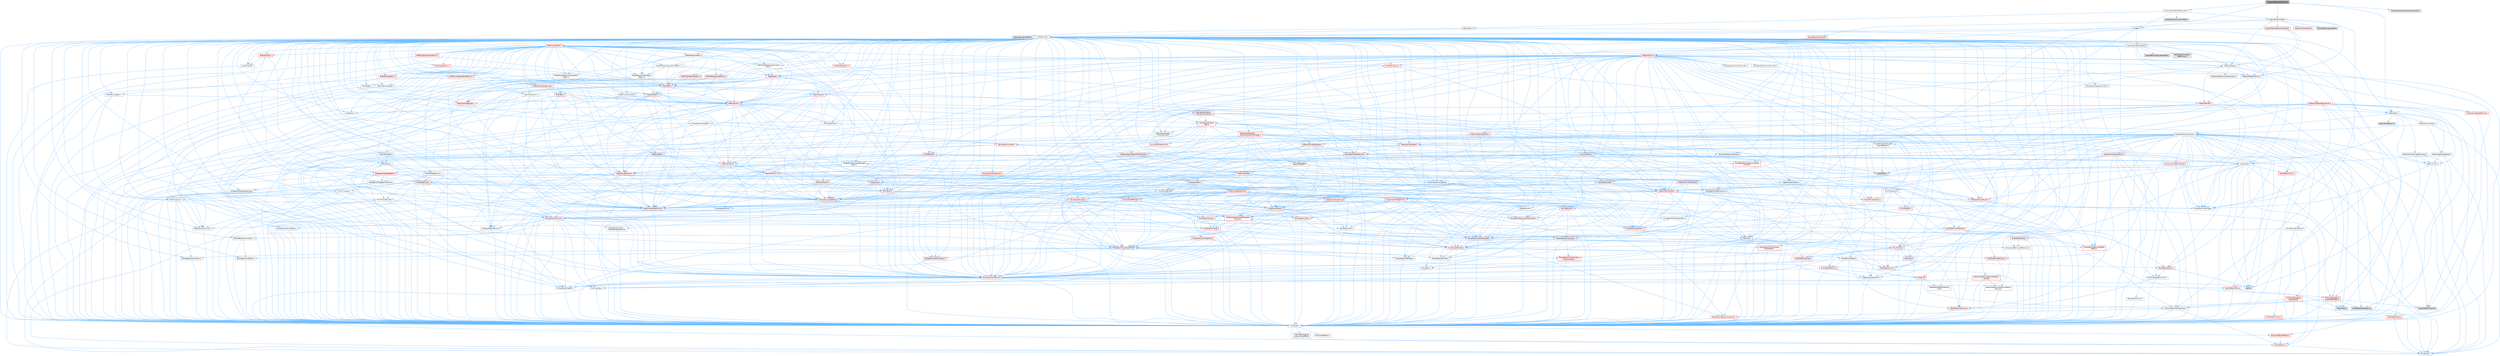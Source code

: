 digraph "ViewportStatsSubsystem.h"
{
 // INTERACTIVE_SVG=YES
 // LATEX_PDF_SIZE
  bgcolor="transparent";
  edge [fontname=Helvetica,fontsize=10,labelfontname=Helvetica,labelfontsize=10];
  node [fontname=Helvetica,fontsize=10,shape=box,height=0.2,width=0.4];
  Node1 [id="Node000001",label="ViewportStatsSubsystem.h",height=0.2,width=0.4,color="gray40", fillcolor="grey60", style="filled", fontcolor="black",tooltip=" "];
  Node1 -> Node2 [id="edge1_Node000001_Node000002",color="steelblue1",style="solid",tooltip=" "];
  Node2 [id="Node000002",label="Subsystems/WorldSubsystem.h",height=0.2,width=0.4,color="grey40", fillcolor="white", style="filled",URL="$d8/dee/WorldSubsystem_8h.html",tooltip=" "];
  Node2 -> Node3 [id="edge2_Node000002_Node000003",color="steelblue1",style="solid",tooltip=" "];
  Node3 [id="Node000003",label="Subsystem.h",height=0.2,width=0.4,color="grey40", fillcolor="white", style="filled",URL="$d2/d75/Subsystem_8h.html",tooltip=" "];
  Node3 -> Node4 [id="edge3_Node000003_Node000004",color="steelblue1",style="solid",tooltip=" "];
  Node4 [id="Node000004",label="CoreMinimal.h",height=0.2,width=0.4,color="grey40", fillcolor="white", style="filled",URL="$d7/d67/CoreMinimal_8h.html",tooltip=" "];
  Node4 -> Node5 [id="edge4_Node000004_Node000005",color="steelblue1",style="solid",tooltip=" "];
  Node5 [id="Node000005",label="CoreTypes.h",height=0.2,width=0.4,color="grey40", fillcolor="white", style="filled",URL="$dc/dec/CoreTypes_8h.html",tooltip=" "];
  Node5 -> Node6 [id="edge5_Node000005_Node000006",color="steelblue1",style="solid",tooltip=" "];
  Node6 [id="Node000006",label="HAL/Platform.h",height=0.2,width=0.4,color="red", fillcolor="#FFF0F0", style="filled",URL="$d9/dd0/Platform_8h.html",tooltip=" "];
  Node6 -> Node7 [id="edge6_Node000006_Node000007",color="steelblue1",style="solid",tooltip=" "];
  Node7 [id="Node000007",label="Misc/Build.h",height=0.2,width=0.4,color="grey40", fillcolor="white", style="filled",URL="$d3/dbb/Build_8h.html",tooltip=" "];
  Node5 -> Node16 [id="edge7_Node000005_Node000016",color="steelblue1",style="solid",tooltip=" "];
  Node16 [id="Node000016",label="ProfilingDebugging\l/UMemoryDefines.h",height=0.2,width=0.4,color="grey40", fillcolor="white", style="filled",URL="$d2/da2/UMemoryDefines_8h.html",tooltip=" "];
  Node5 -> Node17 [id="edge8_Node000005_Node000017",color="steelblue1",style="solid",tooltip=" "];
  Node17 [id="Node000017",label="Misc/CoreMiscDefines.h",height=0.2,width=0.4,color="red", fillcolor="#FFF0F0", style="filled",URL="$da/d38/CoreMiscDefines_8h.html",tooltip=" "];
  Node17 -> Node6 [id="edge9_Node000017_Node000006",color="steelblue1",style="solid",tooltip=" "];
  Node5 -> Node18 [id="edge10_Node000005_Node000018",color="steelblue1",style="solid",tooltip=" "];
  Node18 [id="Node000018",label="Misc/CoreDefines.h",height=0.2,width=0.4,color="grey40", fillcolor="white", style="filled",URL="$d3/dd2/CoreDefines_8h.html",tooltip=" "];
  Node4 -> Node19 [id="edge11_Node000004_Node000019",color="steelblue1",style="solid",tooltip=" "];
  Node19 [id="Node000019",label="CoreFwd.h",height=0.2,width=0.4,color="red", fillcolor="#FFF0F0", style="filled",URL="$d1/d1e/CoreFwd_8h.html",tooltip=" "];
  Node19 -> Node5 [id="edge12_Node000019_Node000005",color="steelblue1",style="solid",tooltip=" "];
  Node19 -> Node20 [id="edge13_Node000019_Node000020",color="steelblue1",style="solid",tooltip=" "];
  Node20 [id="Node000020",label="Containers/ContainersFwd.h",height=0.2,width=0.4,color="grey40", fillcolor="white", style="filled",URL="$d4/d0a/ContainersFwd_8h.html",tooltip=" "];
  Node20 -> Node6 [id="edge14_Node000020_Node000006",color="steelblue1",style="solid",tooltip=" "];
  Node20 -> Node5 [id="edge15_Node000020_Node000005",color="steelblue1",style="solid",tooltip=" "];
  Node20 -> Node21 [id="edge16_Node000020_Node000021",color="steelblue1",style="solid",tooltip=" "];
  Node21 [id="Node000021",label="Traits/IsContiguousContainer.h",height=0.2,width=0.4,color="red", fillcolor="#FFF0F0", style="filled",URL="$d5/d3c/IsContiguousContainer_8h.html",tooltip=" "];
  Node21 -> Node5 [id="edge17_Node000021_Node000005",color="steelblue1",style="solid",tooltip=" "];
  Node19 -> Node25 [id="edge18_Node000019_Node000025",color="steelblue1",style="solid",tooltip=" "];
  Node25 [id="Node000025",label="UObject/UObjectHierarchy\lFwd.h",height=0.2,width=0.4,color="grey40", fillcolor="white", style="filled",URL="$d3/d13/UObjectHierarchyFwd_8h.html",tooltip=" "];
  Node4 -> Node25 [id="edge19_Node000004_Node000025",color="steelblue1",style="solid",tooltip=" "];
  Node4 -> Node20 [id="edge20_Node000004_Node000020",color="steelblue1",style="solid",tooltip=" "];
  Node4 -> Node26 [id="edge21_Node000004_Node000026",color="steelblue1",style="solid",tooltip=" "];
  Node26 [id="Node000026",label="Misc/VarArgs.h",height=0.2,width=0.4,color="grey40", fillcolor="white", style="filled",URL="$d5/d6f/VarArgs_8h.html",tooltip=" "];
  Node26 -> Node5 [id="edge22_Node000026_Node000005",color="steelblue1",style="solid",tooltip=" "];
  Node4 -> Node27 [id="edge23_Node000004_Node000027",color="steelblue1",style="solid",tooltip=" "];
  Node27 [id="Node000027",label="Logging/LogVerbosity.h",height=0.2,width=0.4,color="grey40", fillcolor="white", style="filled",URL="$d2/d8f/LogVerbosity_8h.html",tooltip=" "];
  Node27 -> Node5 [id="edge24_Node000027_Node000005",color="steelblue1",style="solid",tooltip=" "];
  Node4 -> Node28 [id="edge25_Node000004_Node000028",color="steelblue1",style="solid",tooltip=" "];
  Node28 [id="Node000028",label="Misc/OutputDevice.h",height=0.2,width=0.4,color="red", fillcolor="#FFF0F0", style="filled",URL="$d7/d32/OutputDevice_8h.html",tooltip=" "];
  Node28 -> Node19 [id="edge26_Node000028_Node000019",color="steelblue1",style="solid",tooltip=" "];
  Node28 -> Node5 [id="edge27_Node000028_Node000005",color="steelblue1",style="solid",tooltip=" "];
  Node28 -> Node27 [id="edge28_Node000028_Node000027",color="steelblue1",style="solid",tooltip=" "];
  Node28 -> Node26 [id="edge29_Node000028_Node000026",color="steelblue1",style="solid",tooltip=" "];
  Node4 -> Node34 [id="edge30_Node000004_Node000034",color="steelblue1",style="solid",tooltip=" "];
  Node34 [id="Node000034",label="HAL/PlatformCrt.h",height=0.2,width=0.4,color="red", fillcolor="#FFF0F0", style="filled",URL="$d8/d75/PlatformCrt_8h.html",tooltip=" "];
  Node4 -> Node44 [id="edge31_Node000004_Node000044",color="steelblue1",style="solid",tooltip=" "];
  Node44 [id="Node000044",label="HAL/PlatformMisc.h",height=0.2,width=0.4,color="red", fillcolor="#FFF0F0", style="filled",URL="$d0/df5/PlatformMisc_8h.html",tooltip=" "];
  Node44 -> Node5 [id="edge32_Node000044_Node000005",color="steelblue1",style="solid",tooltip=" "];
  Node44 -> Node55 [id="edge33_Node000044_Node000055",color="steelblue1",style="solid",tooltip=" "];
  Node55 [id="Node000055",label="ProfilingDebugging\l/CpuProfilerTrace.h",height=0.2,width=0.4,color="red", fillcolor="#FFF0F0", style="filled",URL="$da/dcb/CpuProfilerTrace_8h.html",tooltip=" "];
  Node55 -> Node5 [id="edge34_Node000055_Node000005",color="steelblue1",style="solid",tooltip=" "];
  Node55 -> Node20 [id="edge35_Node000055_Node000020",color="steelblue1",style="solid",tooltip=" "];
  Node55 -> Node56 [id="edge36_Node000055_Node000056",color="steelblue1",style="solid",tooltip=" "];
  Node56 [id="Node000056",label="HAL/PlatformAtomics.h",height=0.2,width=0.4,color="red", fillcolor="#FFF0F0", style="filled",URL="$d3/d36/PlatformAtomics_8h.html",tooltip=" "];
  Node56 -> Node5 [id="edge37_Node000056_Node000005",color="steelblue1",style="solid",tooltip=" "];
  Node55 -> Node7 [id="edge38_Node000055_Node000007",color="steelblue1",style="solid",tooltip=" "];
  Node55 -> Node60 [id="edge39_Node000055_Node000060",color="steelblue1",style="solid",tooltip=" "];
  Node60 [id="Node000060",label="Trace/Detail/Channel.h",height=0.2,width=0.4,color="grey60", fillcolor="#E0E0E0", style="filled",tooltip=" "];
  Node55 -> Node61 [id="edge40_Node000055_Node000061",color="steelblue1",style="solid",tooltip=" "];
  Node61 [id="Node000061",label="Trace/Detail/Channel.inl",height=0.2,width=0.4,color="grey60", fillcolor="#E0E0E0", style="filled",tooltip=" "];
  Node55 -> Node62 [id="edge41_Node000055_Node000062",color="steelblue1",style="solid",tooltip=" "];
  Node62 [id="Node000062",label="Trace/Trace.h",height=0.2,width=0.4,color="grey60", fillcolor="#E0E0E0", style="filled",tooltip=" "];
  Node4 -> Node63 [id="edge42_Node000004_Node000063",color="steelblue1",style="solid",tooltip=" "];
  Node63 [id="Node000063",label="Misc/AssertionMacros.h",height=0.2,width=0.4,color="red", fillcolor="#FFF0F0", style="filled",URL="$d0/dfa/AssertionMacros_8h.html",tooltip=" "];
  Node63 -> Node5 [id="edge43_Node000063_Node000005",color="steelblue1",style="solid",tooltip=" "];
  Node63 -> Node6 [id="edge44_Node000063_Node000006",color="steelblue1",style="solid",tooltip=" "];
  Node63 -> Node44 [id="edge45_Node000063_Node000044",color="steelblue1",style="solid",tooltip=" "];
  Node63 -> Node64 [id="edge46_Node000063_Node000064",color="steelblue1",style="solid",tooltip=" "];
  Node64 [id="Node000064",label="Templates/EnableIf.h",height=0.2,width=0.4,color="grey40", fillcolor="white", style="filled",URL="$d7/d60/EnableIf_8h.html",tooltip=" "];
  Node64 -> Node5 [id="edge47_Node000064_Node000005",color="steelblue1",style="solid",tooltip=" "];
  Node63 -> Node26 [id="edge48_Node000063_Node000026",color="steelblue1",style="solid",tooltip=" "];
  Node63 -> Node71 [id="edge49_Node000063_Node000071",color="steelblue1",style="solid",tooltip=" "];
  Node71 [id="Node000071",label="atomic",height=0.2,width=0.4,color="grey60", fillcolor="#E0E0E0", style="filled",tooltip=" "];
  Node4 -> Node72 [id="edge50_Node000004_Node000072",color="steelblue1",style="solid",tooltip=" "];
  Node72 [id="Node000072",label="Templates/IsPointer.h",height=0.2,width=0.4,color="grey40", fillcolor="white", style="filled",URL="$d7/d05/IsPointer_8h.html",tooltip=" "];
  Node72 -> Node5 [id="edge51_Node000072_Node000005",color="steelblue1",style="solid",tooltip=" "];
  Node4 -> Node73 [id="edge52_Node000004_Node000073",color="steelblue1",style="solid",tooltip=" "];
  Node73 [id="Node000073",label="HAL/PlatformMemory.h",height=0.2,width=0.4,color="red", fillcolor="#FFF0F0", style="filled",URL="$de/d68/PlatformMemory_8h.html",tooltip=" "];
  Node73 -> Node5 [id="edge53_Node000073_Node000005",color="steelblue1",style="solid",tooltip=" "];
  Node4 -> Node56 [id="edge54_Node000004_Node000056",color="steelblue1",style="solid",tooltip=" "];
  Node4 -> Node78 [id="edge55_Node000004_Node000078",color="steelblue1",style="solid",tooltip=" "];
  Node78 [id="Node000078",label="Misc/Exec.h",height=0.2,width=0.4,color="grey40", fillcolor="white", style="filled",URL="$de/ddb/Exec_8h.html",tooltip=" "];
  Node78 -> Node5 [id="edge56_Node000078_Node000005",color="steelblue1",style="solid",tooltip=" "];
  Node78 -> Node63 [id="edge57_Node000078_Node000063",color="steelblue1",style="solid",tooltip=" "];
  Node4 -> Node79 [id="edge58_Node000004_Node000079",color="steelblue1",style="solid",tooltip=" "];
  Node79 [id="Node000079",label="HAL/MemoryBase.h",height=0.2,width=0.4,color="grey40", fillcolor="white", style="filled",URL="$d6/d9f/MemoryBase_8h.html",tooltip=" "];
  Node79 -> Node5 [id="edge59_Node000079_Node000005",color="steelblue1",style="solid",tooltip=" "];
  Node79 -> Node56 [id="edge60_Node000079_Node000056",color="steelblue1",style="solid",tooltip=" "];
  Node79 -> Node34 [id="edge61_Node000079_Node000034",color="steelblue1",style="solid",tooltip=" "];
  Node79 -> Node78 [id="edge62_Node000079_Node000078",color="steelblue1",style="solid",tooltip=" "];
  Node79 -> Node28 [id="edge63_Node000079_Node000028",color="steelblue1",style="solid",tooltip=" "];
  Node79 -> Node80 [id="edge64_Node000079_Node000080",color="steelblue1",style="solid",tooltip=" "];
  Node80 [id="Node000080",label="Templates/Atomic.h",height=0.2,width=0.4,color="red", fillcolor="#FFF0F0", style="filled",URL="$d3/d91/Atomic_8h.html",tooltip=" "];
  Node80 -> Node81 [id="edge65_Node000080_Node000081",color="steelblue1",style="solid",tooltip=" "];
  Node81 [id="Node000081",label="HAL/ThreadSafeCounter.h",height=0.2,width=0.4,color="grey40", fillcolor="white", style="filled",URL="$dc/dc9/ThreadSafeCounter_8h.html",tooltip=" "];
  Node81 -> Node5 [id="edge66_Node000081_Node000005",color="steelblue1",style="solid",tooltip=" "];
  Node81 -> Node56 [id="edge67_Node000081_Node000056",color="steelblue1",style="solid",tooltip=" "];
  Node80 -> Node71 [id="edge68_Node000080_Node000071",color="steelblue1",style="solid",tooltip=" "];
  Node4 -> Node89 [id="edge69_Node000004_Node000089",color="steelblue1",style="solid",tooltip=" "];
  Node89 [id="Node000089",label="HAL/UnrealMemory.h",height=0.2,width=0.4,color="red", fillcolor="#FFF0F0", style="filled",URL="$d9/d96/UnrealMemory_8h.html",tooltip=" "];
  Node89 -> Node5 [id="edge70_Node000089_Node000005",color="steelblue1",style="solid",tooltip=" "];
  Node89 -> Node79 [id="edge71_Node000089_Node000079",color="steelblue1",style="solid",tooltip=" "];
  Node89 -> Node73 [id="edge72_Node000089_Node000073",color="steelblue1",style="solid",tooltip=" "];
  Node89 -> Node72 [id="edge73_Node000089_Node000072",color="steelblue1",style="solid",tooltip=" "];
  Node4 -> Node91 [id="edge74_Node000004_Node000091",color="steelblue1",style="solid",tooltip=" "];
  Node91 [id="Node000091",label="Templates/IsArithmetic.h",height=0.2,width=0.4,color="grey40", fillcolor="white", style="filled",URL="$d2/d5d/IsArithmetic_8h.html",tooltip=" "];
  Node91 -> Node5 [id="edge75_Node000091_Node000005",color="steelblue1",style="solid",tooltip=" "];
  Node4 -> Node85 [id="edge76_Node000004_Node000085",color="steelblue1",style="solid",tooltip=" "];
  Node85 [id="Node000085",label="Templates/AndOrNot.h",height=0.2,width=0.4,color="grey40", fillcolor="white", style="filled",URL="$db/d0a/AndOrNot_8h.html",tooltip=" "];
  Node85 -> Node5 [id="edge77_Node000085_Node000005",color="steelblue1",style="solid",tooltip=" "];
  Node4 -> Node92 [id="edge78_Node000004_Node000092",color="steelblue1",style="solid",tooltip=" "];
  Node92 [id="Node000092",label="Templates/IsPODType.h",height=0.2,width=0.4,color="grey40", fillcolor="white", style="filled",URL="$d7/db1/IsPODType_8h.html",tooltip=" "];
  Node92 -> Node5 [id="edge79_Node000092_Node000005",color="steelblue1",style="solid",tooltip=" "];
  Node4 -> Node93 [id="edge80_Node000004_Node000093",color="steelblue1",style="solid",tooltip=" "];
  Node93 [id="Node000093",label="Templates/IsUECoreType.h",height=0.2,width=0.4,color="red", fillcolor="#FFF0F0", style="filled",URL="$d1/db8/IsUECoreType_8h.html",tooltip=" "];
  Node93 -> Node5 [id="edge81_Node000093_Node000005",color="steelblue1",style="solid",tooltip=" "];
  Node4 -> Node86 [id="edge82_Node000004_Node000086",color="steelblue1",style="solid",tooltip=" "];
  Node86 [id="Node000086",label="Templates/IsTriviallyCopy\lConstructible.h",height=0.2,width=0.4,color="red", fillcolor="#FFF0F0", style="filled",URL="$d3/d78/IsTriviallyCopyConstructible_8h.html",tooltip=" "];
  Node86 -> Node5 [id="edge83_Node000086_Node000005",color="steelblue1",style="solid",tooltip=" "];
  Node4 -> Node94 [id="edge84_Node000004_Node000094",color="steelblue1",style="solid",tooltip=" "];
  Node94 [id="Node000094",label="Templates/UnrealTypeTraits.h",height=0.2,width=0.4,color="red", fillcolor="#FFF0F0", style="filled",URL="$d2/d2d/UnrealTypeTraits_8h.html",tooltip=" "];
  Node94 -> Node5 [id="edge85_Node000094_Node000005",color="steelblue1",style="solid",tooltip=" "];
  Node94 -> Node72 [id="edge86_Node000094_Node000072",color="steelblue1",style="solid",tooltip=" "];
  Node94 -> Node63 [id="edge87_Node000094_Node000063",color="steelblue1",style="solid",tooltip=" "];
  Node94 -> Node85 [id="edge88_Node000094_Node000085",color="steelblue1",style="solid",tooltip=" "];
  Node94 -> Node64 [id="edge89_Node000094_Node000064",color="steelblue1",style="solid",tooltip=" "];
  Node94 -> Node91 [id="edge90_Node000094_Node000091",color="steelblue1",style="solid",tooltip=" "];
  Node94 -> Node92 [id="edge91_Node000094_Node000092",color="steelblue1",style="solid",tooltip=" "];
  Node94 -> Node93 [id="edge92_Node000094_Node000093",color="steelblue1",style="solid",tooltip=" "];
  Node94 -> Node86 [id="edge93_Node000094_Node000086",color="steelblue1",style="solid",tooltip=" "];
  Node4 -> Node64 [id="edge94_Node000004_Node000064",color="steelblue1",style="solid",tooltip=" "];
  Node4 -> Node96 [id="edge95_Node000004_Node000096",color="steelblue1",style="solid",tooltip=" "];
  Node96 [id="Node000096",label="Templates/RemoveReference.h",height=0.2,width=0.4,color="grey40", fillcolor="white", style="filled",URL="$da/dbe/RemoveReference_8h.html",tooltip=" "];
  Node96 -> Node5 [id="edge96_Node000096_Node000005",color="steelblue1",style="solid",tooltip=" "];
  Node4 -> Node97 [id="edge97_Node000004_Node000097",color="steelblue1",style="solid",tooltip=" "];
  Node97 [id="Node000097",label="Templates/IntegralConstant.h",height=0.2,width=0.4,color="grey40", fillcolor="white", style="filled",URL="$db/d1b/IntegralConstant_8h.html",tooltip=" "];
  Node97 -> Node5 [id="edge98_Node000097_Node000005",color="steelblue1",style="solid",tooltip=" "];
  Node4 -> Node98 [id="edge99_Node000004_Node000098",color="steelblue1",style="solid",tooltip=" "];
  Node98 [id="Node000098",label="Templates/IsClass.h",height=0.2,width=0.4,color="grey40", fillcolor="white", style="filled",URL="$db/dcb/IsClass_8h.html",tooltip=" "];
  Node98 -> Node5 [id="edge100_Node000098_Node000005",color="steelblue1",style="solid",tooltip=" "];
  Node4 -> Node99 [id="edge101_Node000004_Node000099",color="steelblue1",style="solid",tooltip=" "];
  Node99 [id="Node000099",label="Templates/TypeCompatible\lBytes.h",height=0.2,width=0.4,color="red", fillcolor="#FFF0F0", style="filled",URL="$df/d0a/TypeCompatibleBytes_8h.html",tooltip=" "];
  Node99 -> Node5 [id="edge102_Node000099_Node000005",color="steelblue1",style="solid",tooltip=" "];
  Node4 -> Node21 [id="edge103_Node000004_Node000021",color="steelblue1",style="solid",tooltip=" "];
  Node4 -> Node100 [id="edge104_Node000004_Node000100",color="steelblue1",style="solid",tooltip=" "];
  Node100 [id="Node000100",label="Templates/UnrealTemplate.h",height=0.2,width=0.4,color="red", fillcolor="#FFF0F0", style="filled",URL="$d4/d24/UnrealTemplate_8h.html",tooltip=" "];
  Node100 -> Node5 [id="edge105_Node000100_Node000005",color="steelblue1",style="solid",tooltip=" "];
  Node100 -> Node72 [id="edge106_Node000100_Node000072",color="steelblue1",style="solid",tooltip=" "];
  Node100 -> Node89 [id="edge107_Node000100_Node000089",color="steelblue1",style="solid",tooltip=" "];
  Node100 -> Node94 [id="edge108_Node000100_Node000094",color="steelblue1",style="solid",tooltip=" "];
  Node100 -> Node96 [id="edge109_Node000100_Node000096",color="steelblue1",style="solid",tooltip=" "];
  Node100 -> Node99 [id="edge110_Node000100_Node000099",color="steelblue1",style="solid",tooltip=" "];
  Node100 -> Node21 [id="edge111_Node000100_Node000021",color="steelblue1",style="solid",tooltip=" "];
  Node4 -> Node49 [id="edge112_Node000004_Node000049",color="steelblue1",style="solid",tooltip=" "];
  Node49 [id="Node000049",label="Math/NumericLimits.h",height=0.2,width=0.4,color="grey40", fillcolor="white", style="filled",URL="$df/d1b/NumericLimits_8h.html",tooltip=" "];
  Node49 -> Node5 [id="edge113_Node000049_Node000005",color="steelblue1",style="solid",tooltip=" "];
  Node4 -> Node104 [id="edge114_Node000004_Node000104",color="steelblue1",style="solid",tooltip=" "];
  Node104 [id="Node000104",label="HAL/PlatformMath.h",height=0.2,width=0.4,color="red", fillcolor="#FFF0F0", style="filled",URL="$dc/d53/PlatformMath_8h.html",tooltip=" "];
  Node104 -> Node5 [id="edge115_Node000104_Node000005",color="steelblue1",style="solid",tooltip=" "];
  Node4 -> Node87 [id="edge116_Node000004_Node000087",color="steelblue1",style="solid",tooltip=" "];
  Node87 [id="Node000087",label="Templates/IsTriviallyCopy\lAssignable.h",height=0.2,width=0.4,color="red", fillcolor="#FFF0F0", style="filled",URL="$d2/df2/IsTriviallyCopyAssignable_8h.html",tooltip=" "];
  Node87 -> Node5 [id="edge117_Node000087_Node000005",color="steelblue1",style="solid",tooltip=" "];
  Node4 -> Node112 [id="edge118_Node000004_Node000112",color="steelblue1",style="solid",tooltip=" "];
  Node112 [id="Node000112",label="Templates/MemoryOps.h",height=0.2,width=0.4,color="red", fillcolor="#FFF0F0", style="filled",URL="$db/dea/MemoryOps_8h.html",tooltip=" "];
  Node112 -> Node5 [id="edge119_Node000112_Node000005",color="steelblue1",style="solid",tooltip=" "];
  Node112 -> Node89 [id="edge120_Node000112_Node000089",color="steelblue1",style="solid",tooltip=" "];
  Node112 -> Node87 [id="edge121_Node000112_Node000087",color="steelblue1",style="solid",tooltip=" "];
  Node112 -> Node86 [id="edge122_Node000112_Node000086",color="steelblue1",style="solid",tooltip=" "];
  Node112 -> Node94 [id="edge123_Node000112_Node000094",color="steelblue1",style="solid",tooltip=" "];
  Node4 -> Node113 [id="edge124_Node000004_Node000113",color="steelblue1",style="solid",tooltip=" "];
  Node113 [id="Node000113",label="Containers/ContainerAllocation\lPolicies.h",height=0.2,width=0.4,color="red", fillcolor="#FFF0F0", style="filled",URL="$d7/dff/ContainerAllocationPolicies_8h.html",tooltip=" "];
  Node113 -> Node5 [id="edge125_Node000113_Node000005",color="steelblue1",style="solid",tooltip=" "];
  Node113 -> Node113 [id="edge126_Node000113_Node000113",color="steelblue1",style="solid",tooltip=" "];
  Node113 -> Node104 [id="edge127_Node000113_Node000104",color="steelblue1",style="solid",tooltip=" "];
  Node113 -> Node89 [id="edge128_Node000113_Node000089",color="steelblue1",style="solid",tooltip=" "];
  Node113 -> Node49 [id="edge129_Node000113_Node000049",color="steelblue1",style="solid",tooltip=" "];
  Node113 -> Node63 [id="edge130_Node000113_Node000063",color="steelblue1",style="solid",tooltip=" "];
  Node113 -> Node112 [id="edge131_Node000113_Node000112",color="steelblue1",style="solid",tooltip=" "];
  Node113 -> Node99 [id="edge132_Node000113_Node000099",color="steelblue1",style="solid",tooltip=" "];
  Node4 -> Node116 [id="edge133_Node000004_Node000116",color="steelblue1",style="solid",tooltip=" "];
  Node116 [id="Node000116",label="Templates/IsEnumClass.h",height=0.2,width=0.4,color="grey40", fillcolor="white", style="filled",URL="$d7/d15/IsEnumClass_8h.html",tooltip=" "];
  Node116 -> Node5 [id="edge134_Node000116_Node000005",color="steelblue1",style="solid",tooltip=" "];
  Node116 -> Node85 [id="edge135_Node000116_Node000085",color="steelblue1",style="solid",tooltip=" "];
  Node4 -> Node117 [id="edge136_Node000004_Node000117",color="steelblue1",style="solid",tooltip=" "];
  Node117 [id="Node000117",label="HAL/PlatformProperties.h",height=0.2,width=0.4,color="red", fillcolor="#FFF0F0", style="filled",URL="$d9/db0/PlatformProperties_8h.html",tooltip=" "];
  Node117 -> Node5 [id="edge137_Node000117_Node000005",color="steelblue1",style="solid",tooltip=" "];
  Node4 -> Node120 [id="edge138_Node000004_Node000120",color="steelblue1",style="solid",tooltip=" "];
  Node120 [id="Node000120",label="Misc/EngineVersionBase.h",height=0.2,width=0.4,color="grey40", fillcolor="white", style="filled",URL="$d5/d2b/EngineVersionBase_8h.html",tooltip=" "];
  Node120 -> Node5 [id="edge139_Node000120_Node000005",color="steelblue1",style="solid",tooltip=" "];
  Node4 -> Node121 [id="edge140_Node000004_Node000121",color="steelblue1",style="solid",tooltip=" "];
  Node121 [id="Node000121",label="Internationalization\l/TextNamespaceFwd.h",height=0.2,width=0.4,color="grey40", fillcolor="white", style="filled",URL="$d8/d97/TextNamespaceFwd_8h.html",tooltip=" "];
  Node121 -> Node5 [id="edge141_Node000121_Node000005",color="steelblue1",style="solid",tooltip=" "];
  Node4 -> Node122 [id="edge142_Node000004_Node000122",color="steelblue1",style="solid",tooltip=" "];
  Node122 [id="Node000122",label="Serialization/Archive.h",height=0.2,width=0.4,color="red", fillcolor="#FFF0F0", style="filled",URL="$d7/d3b/Archive_8h.html",tooltip=" "];
  Node122 -> Node19 [id="edge143_Node000122_Node000019",color="steelblue1",style="solid",tooltip=" "];
  Node122 -> Node5 [id="edge144_Node000122_Node000005",color="steelblue1",style="solid",tooltip=" "];
  Node122 -> Node117 [id="edge145_Node000122_Node000117",color="steelblue1",style="solid",tooltip=" "];
  Node122 -> Node121 [id="edge146_Node000122_Node000121",color="steelblue1",style="solid",tooltip=" "];
  Node122 -> Node63 [id="edge147_Node000122_Node000063",color="steelblue1",style="solid",tooltip=" "];
  Node122 -> Node7 [id="edge148_Node000122_Node000007",color="steelblue1",style="solid",tooltip=" "];
  Node122 -> Node120 [id="edge149_Node000122_Node000120",color="steelblue1",style="solid",tooltip=" "];
  Node122 -> Node26 [id="edge150_Node000122_Node000026",color="steelblue1",style="solid",tooltip=" "];
  Node122 -> Node64 [id="edge151_Node000122_Node000064",color="steelblue1",style="solid",tooltip=" "];
  Node122 -> Node116 [id="edge152_Node000122_Node000116",color="steelblue1",style="solid",tooltip=" "];
  Node122 -> Node100 [id="edge153_Node000122_Node000100",color="steelblue1",style="solid",tooltip=" "];
  Node122 -> Node125 [id="edge154_Node000122_Node000125",color="steelblue1",style="solid",tooltip=" "];
  Node125 [id="Node000125",label="UObject/ObjectVersion.h",height=0.2,width=0.4,color="grey40", fillcolor="white", style="filled",URL="$da/d63/ObjectVersion_8h.html",tooltip=" "];
  Node125 -> Node5 [id="edge155_Node000125_Node000005",color="steelblue1",style="solid",tooltip=" "];
  Node4 -> Node126 [id="edge156_Node000004_Node000126",color="steelblue1",style="solid",tooltip=" "];
  Node126 [id="Node000126",label="Templates/Less.h",height=0.2,width=0.4,color="grey40", fillcolor="white", style="filled",URL="$de/dc8/Less_8h.html",tooltip=" "];
  Node126 -> Node5 [id="edge157_Node000126_Node000005",color="steelblue1",style="solid",tooltip=" "];
  Node126 -> Node100 [id="edge158_Node000126_Node000100",color="steelblue1",style="solid",tooltip=" "];
  Node4 -> Node127 [id="edge159_Node000004_Node000127",color="steelblue1",style="solid",tooltip=" "];
  Node127 [id="Node000127",label="Templates/Sorting.h",height=0.2,width=0.4,color="red", fillcolor="#FFF0F0", style="filled",URL="$d3/d9e/Sorting_8h.html",tooltip=" "];
  Node127 -> Node5 [id="edge160_Node000127_Node000005",color="steelblue1",style="solid",tooltip=" "];
  Node127 -> Node104 [id="edge161_Node000127_Node000104",color="steelblue1",style="solid",tooltip=" "];
  Node127 -> Node126 [id="edge162_Node000127_Node000126",color="steelblue1",style="solid",tooltip=" "];
  Node4 -> Node138 [id="edge163_Node000004_Node000138",color="steelblue1",style="solid",tooltip=" "];
  Node138 [id="Node000138",label="Misc/Char.h",height=0.2,width=0.4,color="red", fillcolor="#FFF0F0", style="filled",URL="$d0/d58/Char_8h.html",tooltip=" "];
  Node138 -> Node5 [id="edge164_Node000138_Node000005",color="steelblue1",style="solid",tooltip=" "];
  Node4 -> Node141 [id="edge165_Node000004_Node000141",color="steelblue1",style="solid",tooltip=" "];
  Node141 [id="Node000141",label="GenericPlatform/GenericPlatform\lStricmp.h",height=0.2,width=0.4,color="grey40", fillcolor="white", style="filled",URL="$d2/d86/GenericPlatformStricmp_8h.html",tooltip=" "];
  Node141 -> Node5 [id="edge166_Node000141_Node000005",color="steelblue1",style="solid",tooltip=" "];
  Node4 -> Node142 [id="edge167_Node000004_Node000142",color="steelblue1",style="solid",tooltip=" "];
  Node142 [id="Node000142",label="GenericPlatform/GenericPlatform\lString.h",height=0.2,width=0.4,color="red", fillcolor="#FFF0F0", style="filled",URL="$dd/d20/GenericPlatformString_8h.html",tooltip=" "];
  Node142 -> Node5 [id="edge168_Node000142_Node000005",color="steelblue1",style="solid",tooltip=" "];
  Node142 -> Node141 [id="edge169_Node000142_Node000141",color="steelblue1",style="solid",tooltip=" "];
  Node142 -> Node64 [id="edge170_Node000142_Node000064",color="steelblue1",style="solid",tooltip=" "];
  Node4 -> Node75 [id="edge171_Node000004_Node000075",color="steelblue1",style="solid",tooltip=" "];
  Node75 [id="Node000075",label="HAL/PlatformString.h",height=0.2,width=0.4,color="red", fillcolor="#FFF0F0", style="filled",URL="$db/db5/PlatformString_8h.html",tooltip=" "];
  Node75 -> Node5 [id="edge172_Node000075_Node000005",color="steelblue1",style="solid",tooltip=" "];
  Node4 -> Node145 [id="edge173_Node000004_Node000145",color="steelblue1",style="solid",tooltip=" "];
  Node145 [id="Node000145",label="Misc/CString.h",height=0.2,width=0.4,color="red", fillcolor="#FFF0F0", style="filled",URL="$d2/d49/CString_8h.html",tooltip=" "];
  Node145 -> Node5 [id="edge174_Node000145_Node000005",color="steelblue1",style="solid",tooltip=" "];
  Node145 -> Node34 [id="edge175_Node000145_Node000034",color="steelblue1",style="solid",tooltip=" "];
  Node145 -> Node75 [id="edge176_Node000145_Node000075",color="steelblue1",style="solid",tooltip=" "];
  Node145 -> Node63 [id="edge177_Node000145_Node000063",color="steelblue1",style="solid",tooltip=" "];
  Node145 -> Node138 [id="edge178_Node000145_Node000138",color="steelblue1",style="solid",tooltip=" "];
  Node145 -> Node26 [id="edge179_Node000145_Node000026",color="steelblue1",style="solid",tooltip=" "];
  Node4 -> Node146 [id="edge180_Node000004_Node000146",color="steelblue1",style="solid",tooltip=" "];
  Node146 [id="Node000146",label="Misc/Crc.h",height=0.2,width=0.4,color="red", fillcolor="#FFF0F0", style="filled",URL="$d4/dd2/Crc_8h.html",tooltip=" "];
  Node146 -> Node5 [id="edge181_Node000146_Node000005",color="steelblue1",style="solid",tooltip=" "];
  Node146 -> Node75 [id="edge182_Node000146_Node000075",color="steelblue1",style="solid",tooltip=" "];
  Node146 -> Node63 [id="edge183_Node000146_Node000063",color="steelblue1",style="solid",tooltip=" "];
  Node146 -> Node145 [id="edge184_Node000146_Node000145",color="steelblue1",style="solid",tooltip=" "];
  Node146 -> Node138 [id="edge185_Node000146_Node000138",color="steelblue1",style="solid",tooltip=" "];
  Node146 -> Node94 [id="edge186_Node000146_Node000094",color="steelblue1",style="solid",tooltip=" "];
  Node4 -> Node137 [id="edge187_Node000004_Node000137",color="steelblue1",style="solid",tooltip=" "];
  Node137 [id="Node000137",label="Math/UnrealMathUtility.h",height=0.2,width=0.4,color="red", fillcolor="#FFF0F0", style="filled",URL="$db/db8/UnrealMathUtility_8h.html",tooltip=" "];
  Node137 -> Node5 [id="edge188_Node000137_Node000005",color="steelblue1",style="solid",tooltip=" "];
  Node137 -> Node63 [id="edge189_Node000137_Node000063",color="steelblue1",style="solid",tooltip=" "];
  Node137 -> Node104 [id="edge190_Node000137_Node000104",color="steelblue1",style="solid",tooltip=" "];
  Node4 -> Node147 [id="edge191_Node000004_Node000147",color="steelblue1",style="solid",tooltip=" "];
  Node147 [id="Node000147",label="Containers/UnrealString.h",height=0.2,width=0.4,color="red", fillcolor="#FFF0F0", style="filled",URL="$d5/dba/UnrealString_8h.html",tooltip=" "];
  Node4 -> Node151 [id="edge192_Node000004_Node000151",color="steelblue1",style="solid",tooltip=" "];
  Node151 [id="Node000151",label="Containers/Array.h",height=0.2,width=0.4,color="red", fillcolor="#FFF0F0", style="filled",URL="$df/dd0/Array_8h.html",tooltip=" "];
  Node151 -> Node5 [id="edge193_Node000151_Node000005",color="steelblue1",style="solid",tooltip=" "];
  Node151 -> Node63 [id="edge194_Node000151_Node000063",color="steelblue1",style="solid",tooltip=" "];
  Node151 -> Node89 [id="edge195_Node000151_Node000089",color="steelblue1",style="solid",tooltip=" "];
  Node151 -> Node94 [id="edge196_Node000151_Node000094",color="steelblue1",style="solid",tooltip=" "];
  Node151 -> Node100 [id="edge197_Node000151_Node000100",color="steelblue1",style="solid",tooltip=" "];
  Node151 -> Node113 [id="edge198_Node000151_Node000113",color="steelblue1",style="solid",tooltip=" "];
  Node151 -> Node122 [id="edge199_Node000151_Node000122",color="steelblue1",style="solid",tooltip=" "];
  Node151 -> Node172 [id="edge200_Node000151_Node000172",color="steelblue1",style="solid",tooltip=" "];
  Node172 [id="Node000172",label="Concepts/GetTypeHashable.h",height=0.2,width=0.4,color="grey40", fillcolor="white", style="filled",URL="$d3/da2/GetTypeHashable_8h.html",tooltip=" "];
  Node172 -> Node5 [id="edge201_Node000172_Node000005",color="steelblue1",style="solid",tooltip=" "];
  Node172 -> Node163 [id="edge202_Node000172_Node000163",color="steelblue1",style="solid",tooltip=" "];
  Node163 [id="Node000163",label="Templates/TypeHash.h",height=0.2,width=0.4,color="red", fillcolor="#FFF0F0", style="filled",URL="$d1/d62/TypeHash_8h.html",tooltip=" "];
  Node163 -> Node5 [id="edge203_Node000163_Node000005",color="steelblue1",style="solid",tooltip=" "];
  Node163 -> Node146 [id="edge204_Node000163_Node000146",color="steelblue1",style="solid",tooltip=" "];
  Node151 -> Node130 [id="edge205_Node000151_Node000130",color="steelblue1",style="solid",tooltip=" "];
  Node130 [id="Node000130",label="Templates/Invoke.h",height=0.2,width=0.4,color="red", fillcolor="#FFF0F0", style="filled",URL="$d7/deb/Invoke_8h.html",tooltip=" "];
  Node130 -> Node5 [id="edge206_Node000130_Node000005",color="steelblue1",style="solid",tooltip=" "];
  Node130 -> Node100 [id="edge207_Node000130_Node000100",color="steelblue1",style="solid",tooltip=" "];
  Node151 -> Node126 [id="edge208_Node000151_Node000126",color="steelblue1",style="solid",tooltip=" "];
  Node151 -> Node127 [id="edge209_Node000151_Node000127",color="steelblue1",style="solid",tooltip=" "];
  Node151 -> Node174 [id="edge210_Node000151_Node000174",color="steelblue1",style="solid",tooltip=" "];
  Node174 [id="Node000174",label="Templates/AlignmentTemplates.h",height=0.2,width=0.4,color="red", fillcolor="#FFF0F0", style="filled",URL="$dd/d32/AlignmentTemplates_8h.html",tooltip=" "];
  Node174 -> Node5 [id="edge211_Node000174_Node000005",color="steelblue1",style="solid",tooltip=" "];
  Node174 -> Node72 [id="edge212_Node000174_Node000072",color="steelblue1",style="solid",tooltip=" "];
  Node4 -> Node175 [id="edge213_Node000004_Node000175",color="steelblue1",style="solid",tooltip=" "];
  Node175 [id="Node000175",label="Misc/FrameNumber.h",height=0.2,width=0.4,color="grey40", fillcolor="white", style="filled",URL="$dd/dbd/FrameNumber_8h.html",tooltip=" "];
  Node175 -> Node5 [id="edge214_Node000175_Node000005",color="steelblue1",style="solid",tooltip=" "];
  Node175 -> Node49 [id="edge215_Node000175_Node000049",color="steelblue1",style="solid",tooltip=" "];
  Node175 -> Node137 [id="edge216_Node000175_Node000137",color="steelblue1",style="solid",tooltip=" "];
  Node175 -> Node64 [id="edge217_Node000175_Node000064",color="steelblue1",style="solid",tooltip=" "];
  Node175 -> Node94 [id="edge218_Node000175_Node000094",color="steelblue1",style="solid",tooltip=" "];
  Node4 -> Node176 [id="edge219_Node000004_Node000176",color="steelblue1",style="solid",tooltip=" "];
  Node176 [id="Node000176",label="Misc/Timespan.h",height=0.2,width=0.4,color="grey40", fillcolor="white", style="filled",URL="$da/dd9/Timespan_8h.html",tooltip=" "];
  Node176 -> Node5 [id="edge220_Node000176_Node000005",color="steelblue1",style="solid",tooltip=" "];
  Node176 -> Node177 [id="edge221_Node000176_Node000177",color="steelblue1",style="solid",tooltip=" "];
  Node177 [id="Node000177",label="Math/Interval.h",height=0.2,width=0.4,color="grey40", fillcolor="white", style="filled",URL="$d1/d55/Interval_8h.html",tooltip=" "];
  Node177 -> Node5 [id="edge222_Node000177_Node000005",color="steelblue1",style="solid",tooltip=" "];
  Node177 -> Node91 [id="edge223_Node000177_Node000091",color="steelblue1",style="solid",tooltip=" "];
  Node177 -> Node94 [id="edge224_Node000177_Node000094",color="steelblue1",style="solid",tooltip=" "];
  Node177 -> Node49 [id="edge225_Node000177_Node000049",color="steelblue1",style="solid",tooltip=" "];
  Node177 -> Node137 [id="edge226_Node000177_Node000137",color="steelblue1",style="solid",tooltip=" "];
  Node176 -> Node137 [id="edge227_Node000176_Node000137",color="steelblue1",style="solid",tooltip=" "];
  Node176 -> Node63 [id="edge228_Node000176_Node000063",color="steelblue1",style="solid",tooltip=" "];
  Node4 -> Node178 [id="edge229_Node000004_Node000178",color="steelblue1",style="solid",tooltip=" "];
  Node178 [id="Node000178",label="Containers/StringConv.h",height=0.2,width=0.4,color="red", fillcolor="#FFF0F0", style="filled",URL="$d3/ddf/StringConv_8h.html",tooltip=" "];
  Node178 -> Node5 [id="edge230_Node000178_Node000005",color="steelblue1",style="solid",tooltip=" "];
  Node178 -> Node63 [id="edge231_Node000178_Node000063",color="steelblue1",style="solid",tooltip=" "];
  Node178 -> Node113 [id="edge232_Node000178_Node000113",color="steelblue1",style="solid",tooltip=" "];
  Node178 -> Node151 [id="edge233_Node000178_Node000151",color="steelblue1",style="solid",tooltip=" "];
  Node178 -> Node145 [id="edge234_Node000178_Node000145",color="steelblue1",style="solid",tooltip=" "];
  Node178 -> Node179 [id="edge235_Node000178_Node000179",color="steelblue1",style="solid",tooltip=" "];
  Node179 [id="Node000179",label="Templates/IsArray.h",height=0.2,width=0.4,color="grey40", fillcolor="white", style="filled",URL="$d8/d8d/IsArray_8h.html",tooltip=" "];
  Node179 -> Node5 [id="edge236_Node000179_Node000005",color="steelblue1",style="solid",tooltip=" "];
  Node178 -> Node100 [id="edge237_Node000178_Node000100",color="steelblue1",style="solid",tooltip=" "];
  Node178 -> Node94 [id="edge238_Node000178_Node000094",color="steelblue1",style="solid",tooltip=" "];
  Node178 -> Node21 [id="edge239_Node000178_Node000021",color="steelblue1",style="solid",tooltip=" "];
  Node4 -> Node180 [id="edge240_Node000004_Node000180",color="steelblue1",style="solid",tooltip=" "];
  Node180 [id="Node000180",label="UObject/UnrealNames.h",height=0.2,width=0.4,color="red", fillcolor="#FFF0F0", style="filled",URL="$d8/db1/UnrealNames_8h.html",tooltip=" "];
  Node180 -> Node5 [id="edge241_Node000180_Node000005",color="steelblue1",style="solid",tooltip=" "];
  Node4 -> Node182 [id="edge242_Node000004_Node000182",color="steelblue1",style="solid",tooltip=" "];
  Node182 [id="Node000182",label="UObject/NameTypes.h",height=0.2,width=0.4,color="red", fillcolor="#FFF0F0", style="filled",URL="$d6/d35/NameTypes_8h.html",tooltip=" "];
  Node182 -> Node5 [id="edge243_Node000182_Node000005",color="steelblue1",style="solid",tooltip=" "];
  Node182 -> Node63 [id="edge244_Node000182_Node000063",color="steelblue1",style="solid",tooltip=" "];
  Node182 -> Node89 [id="edge245_Node000182_Node000089",color="steelblue1",style="solid",tooltip=" "];
  Node182 -> Node94 [id="edge246_Node000182_Node000094",color="steelblue1",style="solid",tooltip=" "];
  Node182 -> Node100 [id="edge247_Node000182_Node000100",color="steelblue1",style="solid",tooltip=" "];
  Node182 -> Node147 [id="edge248_Node000182_Node000147",color="steelblue1",style="solid",tooltip=" "];
  Node182 -> Node183 [id="edge249_Node000182_Node000183",color="steelblue1",style="solid",tooltip=" "];
  Node183 [id="Node000183",label="HAL/CriticalSection.h",height=0.2,width=0.4,color="red", fillcolor="#FFF0F0", style="filled",URL="$d6/d90/CriticalSection_8h.html",tooltip=" "];
  Node182 -> Node178 [id="edge250_Node000182_Node000178",color="steelblue1",style="solid",tooltip=" "];
  Node182 -> Node180 [id="edge251_Node000182_Node000180",color="steelblue1",style="solid",tooltip=" "];
  Node182 -> Node80 [id="edge252_Node000182_Node000080",color="steelblue1",style="solid",tooltip=" "];
  Node182 -> Node62 [id="edge253_Node000182_Node000062",color="steelblue1",style="solid",tooltip=" "];
  Node4 -> Node190 [id="edge254_Node000004_Node000190",color="steelblue1",style="solid",tooltip=" "];
  Node190 [id="Node000190",label="Misc/Parse.h",height=0.2,width=0.4,color="red", fillcolor="#FFF0F0", style="filled",URL="$dc/d71/Parse_8h.html",tooltip=" "];
  Node190 -> Node147 [id="edge255_Node000190_Node000147",color="steelblue1",style="solid",tooltip=" "];
  Node190 -> Node5 [id="edge256_Node000190_Node000005",color="steelblue1",style="solid",tooltip=" "];
  Node190 -> Node34 [id="edge257_Node000190_Node000034",color="steelblue1",style="solid",tooltip=" "];
  Node190 -> Node7 [id="edge258_Node000190_Node000007",color="steelblue1",style="solid",tooltip=" "];
  Node190 -> Node51 [id="edge259_Node000190_Node000051",color="steelblue1",style="solid",tooltip=" "];
  Node51 [id="Node000051",label="Misc/EnumClassFlags.h",height=0.2,width=0.4,color="grey40", fillcolor="white", style="filled",URL="$d8/de7/EnumClassFlags_8h.html",tooltip=" "];
  Node190 -> Node191 [id="edge260_Node000190_Node000191",color="steelblue1",style="solid",tooltip=" "];
  Node191 [id="Node000191",label="Templates/Function.h",height=0.2,width=0.4,color="red", fillcolor="#FFF0F0", style="filled",URL="$df/df5/Function_8h.html",tooltip=" "];
  Node191 -> Node5 [id="edge261_Node000191_Node000005",color="steelblue1",style="solid",tooltip=" "];
  Node191 -> Node63 [id="edge262_Node000191_Node000063",color="steelblue1",style="solid",tooltip=" "];
  Node191 -> Node89 [id="edge263_Node000191_Node000089",color="steelblue1",style="solid",tooltip=" "];
  Node191 -> Node94 [id="edge264_Node000191_Node000094",color="steelblue1",style="solid",tooltip=" "];
  Node191 -> Node130 [id="edge265_Node000191_Node000130",color="steelblue1",style="solid",tooltip=" "];
  Node191 -> Node100 [id="edge266_Node000191_Node000100",color="steelblue1",style="solid",tooltip=" "];
  Node191 -> Node137 [id="edge267_Node000191_Node000137",color="steelblue1",style="solid",tooltip=" "];
  Node4 -> Node174 [id="edge268_Node000004_Node000174",color="steelblue1",style="solid",tooltip=" "];
  Node4 -> Node193 [id="edge269_Node000004_Node000193",color="steelblue1",style="solid",tooltip=" "];
  Node193 [id="Node000193",label="Misc/StructBuilder.h",height=0.2,width=0.4,color="grey40", fillcolor="white", style="filled",URL="$d9/db3/StructBuilder_8h.html",tooltip=" "];
  Node193 -> Node5 [id="edge270_Node000193_Node000005",color="steelblue1",style="solid",tooltip=" "];
  Node193 -> Node137 [id="edge271_Node000193_Node000137",color="steelblue1",style="solid",tooltip=" "];
  Node193 -> Node174 [id="edge272_Node000193_Node000174",color="steelblue1",style="solid",tooltip=" "];
  Node4 -> Node106 [id="edge273_Node000004_Node000106",color="steelblue1",style="solid",tooltip=" "];
  Node106 [id="Node000106",label="Templates/Decay.h",height=0.2,width=0.4,color="red", fillcolor="#FFF0F0", style="filled",URL="$dd/d0f/Decay_8h.html",tooltip=" "];
  Node106 -> Node5 [id="edge274_Node000106_Node000005",color="steelblue1",style="solid",tooltip=" "];
  Node106 -> Node96 [id="edge275_Node000106_Node000096",color="steelblue1",style="solid",tooltip=" "];
  Node4 -> Node194 [id="edge276_Node000004_Node000194",color="steelblue1",style="solid",tooltip=" "];
  Node194 [id="Node000194",label="Templates/PointerIsConvertible\lFromTo.h",height=0.2,width=0.4,color="red", fillcolor="#FFF0F0", style="filled",URL="$d6/d65/PointerIsConvertibleFromTo_8h.html",tooltip=" "];
  Node194 -> Node5 [id="edge277_Node000194_Node000005",color="steelblue1",style="solid",tooltip=" "];
  Node4 -> Node130 [id="edge278_Node000004_Node000130",color="steelblue1",style="solid",tooltip=" "];
  Node4 -> Node191 [id="edge279_Node000004_Node000191",color="steelblue1",style="solid",tooltip=" "];
  Node4 -> Node163 [id="edge280_Node000004_Node000163",color="steelblue1",style="solid",tooltip=" "];
  Node4 -> Node195 [id="edge281_Node000004_Node000195",color="steelblue1",style="solid",tooltip=" "];
  Node195 [id="Node000195",label="Containers/ScriptArray.h",height=0.2,width=0.4,color="red", fillcolor="#FFF0F0", style="filled",URL="$dc/daf/ScriptArray_8h.html",tooltip=" "];
  Node195 -> Node5 [id="edge282_Node000195_Node000005",color="steelblue1",style="solid",tooltip=" "];
  Node195 -> Node63 [id="edge283_Node000195_Node000063",color="steelblue1",style="solid",tooltip=" "];
  Node195 -> Node89 [id="edge284_Node000195_Node000089",color="steelblue1",style="solid",tooltip=" "];
  Node195 -> Node113 [id="edge285_Node000195_Node000113",color="steelblue1",style="solid",tooltip=" "];
  Node195 -> Node151 [id="edge286_Node000195_Node000151",color="steelblue1",style="solid",tooltip=" "];
  Node4 -> Node196 [id="edge287_Node000004_Node000196",color="steelblue1",style="solid",tooltip=" "];
  Node196 [id="Node000196",label="Containers/BitArray.h",height=0.2,width=0.4,color="red", fillcolor="#FFF0F0", style="filled",URL="$d1/de4/BitArray_8h.html",tooltip=" "];
  Node196 -> Node113 [id="edge288_Node000196_Node000113",color="steelblue1",style="solid",tooltip=" "];
  Node196 -> Node5 [id="edge289_Node000196_Node000005",color="steelblue1",style="solid",tooltip=" "];
  Node196 -> Node56 [id="edge290_Node000196_Node000056",color="steelblue1",style="solid",tooltip=" "];
  Node196 -> Node89 [id="edge291_Node000196_Node000089",color="steelblue1",style="solid",tooltip=" "];
  Node196 -> Node137 [id="edge292_Node000196_Node000137",color="steelblue1",style="solid",tooltip=" "];
  Node196 -> Node63 [id="edge293_Node000196_Node000063",color="steelblue1",style="solid",tooltip=" "];
  Node196 -> Node51 [id="edge294_Node000196_Node000051",color="steelblue1",style="solid",tooltip=" "];
  Node196 -> Node122 [id="edge295_Node000196_Node000122",color="steelblue1",style="solid",tooltip=" "];
  Node196 -> Node64 [id="edge296_Node000196_Node000064",color="steelblue1",style="solid",tooltip=" "];
  Node196 -> Node130 [id="edge297_Node000196_Node000130",color="steelblue1",style="solid",tooltip=" "];
  Node196 -> Node100 [id="edge298_Node000196_Node000100",color="steelblue1",style="solid",tooltip=" "];
  Node196 -> Node94 [id="edge299_Node000196_Node000094",color="steelblue1",style="solid",tooltip=" "];
  Node4 -> Node197 [id="edge300_Node000004_Node000197",color="steelblue1",style="solid",tooltip=" "];
  Node197 [id="Node000197",label="Containers/SparseArray.h",height=0.2,width=0.4,color="red", fillcolor="#FFF0F0", style="filled",URL="$d5/dbf/SparseArray_8h.html",tooltip=" "];
  Node197 -> Node5 [id="edge301_Node000197_Node000005",color="steelblue1",style="solid",tooltip=" "];
  Node197 -> Node63 [id="edge302_Node000197_Node000063",color="steelblue1",style="solid",tooltip=" "];
  Node197 -> Node89 [id="edge303_Node000197_Node000089",color="steelblue1",style="solid",tooltip=" "];
  Node197 -> Node94 [id="edge304_Node000197_Node000094",color="steelblue1",style="solid",tooltip=" "];
  Node197 -> Node100 [id="edge305_Node000197_Node000100",color="steelblue1",style="solid",tooltip=" "];
  Node197 -> Node113 [id="edge306_Node000197_Node000113",color="steelblue1",style="solid",tooltip=" "];
  Node197 -> Node126 [id="edge307_Node000197_Node000126",color="steelblue1",style="solid",tooltip=" "];
  Node197 -> Node151 [id="edge308_Node000197_Node000151",color="steelblue1",style="solid",tooltip=" "];
  Node197 -> Node137 [id="edge309_Node000197_Node000137",color="steelblue1",style="solid",tooltip=" "];
  Node197 -> Node195 [id="edge310_Node000197_Node000195",color="steelblue1",style="solid",tooltip=" "];
  Node197 -> Node196 [id="edge311_Node000197_Node000196",color="steelblue1",style="solid",tooltip=" "];
  Node197 -> Node147 [id="edge312_Node000197_Node000147",color="steelblue1",style="solid",tooltip=" "];
  Node4 -> Node213 [id="edge313_Node000004_Node000213",color="steelblue1",style="solid",tooltip=" "];
  Node213 [id="Node000213",label="Containers/Set.h",height=0.2,width=0.4,color="red", fillcolor="#FFF0F0", style="filled",URL="$d4/d45/Set_8h.html",tooltip=" "];
  Node213 -> Node113 [id="edge314_Node000213_Node000113",color="steelblue1",style="solid",tooltip=" "];
  Node213 -> Node197 [id="edge315_Node000213_Node000197",color="steelblue1",style="solid",tooltip=" "];
  Node213 -> Node20 [id="edge316_Node000213_Node000020",color="steelblue1",style="solid",tooltip=" "];
  Node213 -> Node137 [id="edge317_Node000213_Node000137",color="steelblue1",style="solid",tooltip=" "];
  Node213 -> Node63 [id="edge318_Node000213_Node000063",color="steelblue1",style="solid",tooltip=" "];
  Node213 -> Node193 [id="edge319_Node000213_Node000193",color="steelblue1",style="solid",tooltip=" "];
  Node213 -> Node191 [id="edge320_Node000213_Node000191",color="steelblue1",style="solid",tooltip=" "];
  Node213 -> Node127 [id="edge321_Node000213_Node000127",color="steelblue1",style="solid",tooltip=" "];
  Node213 -> Node163 [id="edge322_Node000213_Node000163",color="steelblue1",style="solid",tooltip=" "];
  Node213 -> Node100 [id="edge323_Node000213_Node000100",color="steelblue1",style="solid",tooltip=" "];
  Node4 -> Node216 [id="edge324_Node000004_Node000216",color="steelblue1",style="solid",tooltip=" "];
  Node216 [id="Node000216",label="Algo/Reverse.h",height=0.2,width=0.4,color="grey40", fillcolor="white", style="filled",URL="$d5/d93/Reverse_8h.html",tooltip=" "];
  Node216 -> Node5 [id="edge325_Node000216_Node000005",color="steelblue1",style="solid",tooltip=" "];
  Node216 -> Node100 [id="edge326_Node000216_Node000100",color="steelblue1",style="solid",tooltip=" "];
  Node4 -> Node217 [id="edge327_Node000004_Node000217",color="steelblue1",style="solid",tooltip=" "];
  Node217 [id="Node000217",label="Containers/Map.h",height=0.2,width=0.4,color="red", fillcolor="#FFF0F0", style="filled",URL="$df/d79/Map_8h.html",tooltip=" "];
  Node217 -> Node5 [id="edge328_Node000217_Node000005",color="steelblue1",style="solid",tooltip=" "];
  Node217 -> Node216 [id="edge329_Node000217_Node000216",color="steelblue1",style="solid",tooltip=" "];
  Node217 -> Node213 [id="edge330_Node000217_Node000213",color="steelblue1",style="solid",tooltip=" "];
  Node217 -> Node147 [id="edge331_Node000217_Node000147",color="steelblue1",style="solid",tooltip=" "];
  Node217 -> Node63 [id="edge332_Node000217_Node000063",color="steelblue1",style="solid",tooltip=" "];
  Node217 -> Node193 [id="edge333_Node000217_Node000193",color="steelblue1",style="solid",tooltip=" "];
  Node217 -> Node191 [id="edge334_Node000217_Node000191",color="steelblue1",style="solid",tooltip=" "];
  Node217 -> Node127 [id="edge335_Node000217_Node000127",color="steelblue1",style="solid",tooltip=" "];
  Node217 -> Node218 [id="edge336_Node000217_Node000218",color="steelblue1",style="solid",tooltip=" "];
  Node218 [id="Node000218",label="Templates/Tuple.h",height=0.2,width=0.4,color="red", fillcolor="#FFF0F0", style="filled",URL="$d2/d4f/Tuple_8h.html",tooltip=" "];
  Node218 -> Node5 [id="edge337_Node000218_Node000005",color="steelblue1",style="solid",tooltip=" "];
  Node218 -> Node100 [id="edge338_Node000218_Node000100",color="steelblue1",style="solid",tooltip=" "];
  Node218 -> Node219 [id="edge339_Node000218_Node000219",color="steelblue1",style="solid",tooltip=" "];
  Node219 [id="Node000219",label="Delegates/IntegerSequence.h",height=0.2,width=0.4,color="grey40", fillcolor="white", style="filled",URL="$d2/dcc/IntegerSequence_8h.html",tooltip=" "];
  Node219 -> Node5 [id="edge340_Node000219_Node000005",color="steelblue1",style="solid",tooltip=" "];
  Node218 -> Node130 [id="edge341_Node000218_Node000130",color="steelblue1",style="solid",tooltip=" "];
  Node218 -> Node163 [id="edge342_Node000218_Node000163",color="steelblue1",style="solid",tooltip=" "];
  Node217 -> Node100 [id="edge343_Node000217_Node000100",color="steelblue1",style="solid",tooltip=" "];
  Node217 -> Node94 [id="edge344_Node000217_Node000094",color="steelblue1",style="solid",tooltip=" "];
  Node4 -> Node221 [id="edge345_Node000004_Node000221",color="steelblue1",style="solid",tooltip=" "];
  Node221 [id="Node000221",label="Math/IntPoint.h",height=0.2,width=0.4,color="red", fillcolor="#FFF0F0", style="filled",URL="$d3/df7/IntPoint_8h.html",tooltip=" "];
  Node221 -> Node5 [id="edge346_Node000221_Node000005",color="steelblue1",style="solid",tooltip=" "];
  Node221 -> Node63 [id="edge347_Node000221_Node000063",color="steelblue1",style="solid",tooltip=" "];
  Node221 -> Node190 [id="edge348_Node000221_Node000190",color="steelblue1",style="solid",tooltip=" "];
  Node221 -> Node137 [id="edge349_Node000221_Node000137",color="steelblue1",style="solid",tooltip=" "];
  Node221 -> Node147 [id="edge350_Node000221_Node000147",color="steelblue1",style="solid",tooltip=" "];
  Node221 -> Node163 [id="edge351_Node000221_Node000163",color="steelblue1",style="solid",tooltip=" "];
  Node4 -> Node223 [id="edge352_Node000004_Node000223",color="steelblue1",style="solid",tooltip=" "];
  Node223 [id="Node000223",label="Math/IntVector.h",height=0.2,width=0.4,color="red", fillcolor="#FFF0F0", style="filled",URL="$d7/d44/IntVector_8h.html",tooltip=" "];
  Node223 -> Node5 [id="edge353_Node000223_Node000005",color="steelblue1",style="solid",tooltip=" "];
  Node223 -> Node146 [id="edge354_Node000223_Node000146",color="steelblue1",style="solid",tooltip=" "];
  Node223 -> Node190 [id="edge355_Node000223_Node000190",color="steelblue1",style="solid",tooltip=" "];
  Node223 -> Node137 [id="edge356_Node000223_Node000137",color="steelblue1",style="solid",tooltip=" "];
  Node223 -> Node147 [id="edge357_Node000223_Node000147",color="steelblue1",style="solid",tooltip=" "];
  Node4 -> Node224 [id="edge358_Node000004_Node000224",color="steelblue1",style="solid",tooltip=" "];
  Node224 [id="Node000224",label="Logging/LogCategory.h",height=0.2,width=0.4,color="grey40", fillcolor="white", style="filled",URL="$d9/d36/LogCategory_8h.html",tooltip=" "];
  Node224 -> Node5 [id="edge359_Node000224_Node000005",color="steelblue1",style="solid",tooltip=" "];
  Node224 -> Node27 [id="edge360_Node000224_Node000027",color="steelblue1",style="solid",tooltip=" "];
  Node224 -> Node182 [id="edge361_Node000224_Node000182",color="steelblue1",style="solid",tooltip=" "];
  Node4 -> Node225 [id="edge362_Node000004_Node000225",color="steelblue1",style="solid",tooltip=" "];
  Node225 [id="Node000225",label="Logging/LogMacros.h",height=0.2,width=0.4,color="red", fillcolor="#FFF0F0", style="filled",URL="$d0/d16/LogMacros_8h.html",tooltip=" "];
  Node225 -> Node147 [id="edge363_Node000225_Node000147",color="steelblue1",style="solid",tooltip=" "];
  Node225 -> Node5 [id="edge364_Node000225_Node000005",color="steelblue1",style="solid",tooltip=" "];
  Node225 -> Node224 [id="edge365_Node000225_Node000224",color="steelblue1",style="solid",tooltip=" "];
  Node225 -> Node27 [id="edge366_Node000225_Node000027",color="steelblue1",style="solid",tooltip=" "];
  Node225 -> Node63 [id="edge367_Node000225_Node000063",color="steelblue1",style="solid",tooltip=" "];
  Node225 -> Node7 [id="edge368_Node000225_Node000007",color="steelblue1",style="solid",tooltip=" "];
  Node225 -> Node26 [id="edge369_Node000225_Node000026",color="steelblue1",style="solid",tooltip=" "];
  Node225 -> Node64 [id="edge370_Node000225_Node000064",color="steelblue1",style="solid",tooltip=" "];
  Node4 -> Node228 [id="edge371_Node000004_Node000228",color="steelblue1",style="solid",tooltip=" "];
  Node228 [id="Node000228",label="Math/Vector2D.h",height=0.2,width=0.4,color="red", fillcolor="#FFF0F0", style="filled",URL="$d3/db0/Vector2D_8h.html",tooltip=" "];
  Node228 -> Node5 [id="edge372_Node000228_Node000005",color="steelblue1",style="solid",tooltip=" "];
  Node228 -> Node63 [id="edge373_Node000228_Node000063",color="steelblue1",style="solid",tooltip=" "];
  Node228 -> Node146 [id="edge374_Node000228_Node000146",color="steelblue1",style="solid",tooltip=" "];
  Node228 -> Node137 [id="edge375_Node000228_Node000137",color="steelblue1",style="solid",tooltip=" "];
  Node228 -> Node147 [id="edge376_Node000228_Node000147",color="steelblue1",style="solid",tooltip=" "];
  Node228 -> Node190 [id="edge377_Node000228_Node000190",color="steelblue1",style="solid",tooltip=" "];
  Node228 -> Node221 [id="edge378_Node000228_Node000221",color="steelblue1",style="solid",tooltip=" "];
  Node228 -> Node225 [id="edge379_Node000228_Node000225",color="steelblue1",style="solid",tooltip=" "];
  Node4 -> Node232 [id="edge380_Node000004_Node000232",color="steelblue1",style="solid",tooltip=" "];
  Node232 [id="Node000232",label="Math/IntRect.h",height=0.2,width=0.4,color="red", fillcolor="#FFF0F0", style="filled",URL="$d7/d53/IntRect_8h.html",tooltip=" "];
  Node232 -> Node5 [id="edge381_Node000232_Node000005",color="steelblue1",style="solid",tooltip=" "];
  Node232 -> Node137 [id="edge382_Node000232_Node000137",color="steelblue1",style="solid",tooltip=" "];
  Node232 -> Node147 [id="edge383_Node000232_Node000147",color="steelblue1",style="solid",tooltip=" "];
  Node232 -> Node221 [id="edge384_Node000232_Node000221",color="steelblue1",style="solid",tooltip=" "];
  Node232 -> Node228 [id="edge385_Node000232_Node000228",color="steelblue1",style="solid",tooltip=" "];
  Node4 -> Node233 [id="edge386_Node000004_Node000233",color="steelblue1",style="solid",tooltip=" "];
  Node233 [id="Node000233",label="Misc/ByteSwap.h",height=0.2,width=0.4,color="grey40", fillcolor="white", style="filled",URL="$dc/dd7/ByteSwap_8h.html",tooltip=" "];
  Node233 -> Node5 [id="edge387_Node000233_Node000005",color="steelblue1",style="solid",tooltip=" "];
  Node233 -> Node34 [id="edge388_Node000233_Node000034",color="steelblue1",style="solid",tooltip=" "];
  Node4 -> Node162 [id="edge389_Node000004_Node000162",color="steelblue1",style="solid",tooltip=" "];
  Node162 [id="Node000162",label="Containers/EnumAsByte.h",height=0.2,width=0.4,color="grey40", fillcolor="white", style="filled",URL="$d6/d9a/EnumAsByte_8h.html",tooltip=" "];
  Node162 -> Node5 [id="edge390_Node000162_Node000005",color="steelblue1",style="solid",tooltip=" "];
  Node162 -> Node92 [id="edge391_Node000162_Node000092",color="steelblue1",style="solid",tooltip=" "];
  Node162 -> Node163 [id="edge392_Node000162_Node000163",color="steelblue1",style="solid",tooltip=" "];
  Node4 -> Node234 [id="edge393_Node000004_Node000234",color="steelblue1",style="solid",tooltip=" "];
  Node234 [id="Node000234",label="HAL/PlatformTLS.h",height=0.2,width=0.4,color="red", fillcolor="#FFF0F0", style="filled",URL="$d0/def/PlatformTLS_8h.html",tooltip=" "];
  Node234 -> Node5 [id="edge394_Node000234_Node000005",color="steelblue1",style="solid",tooltip=" "];
  Node4 -> Node237 [id="edge395_Node000004_Node000237",color="steelblue1",style="solid",tooltip=" "];
  Node237 [id="Node000237",label="CoreGlobals.h",height=0.2,width=0.4,color="grey40", fillcolor="white", style="filled",URL="$d5/d8c/CoreGlobals_8h.html",tooltip=" "];
  Node237 -> Node147 [id="edge396_Node000237_Node000147",color="steelblue1",style="solid",tooltip=" "];
  Node237 -> Node5 [id="edge397_Node000237_Node000005",color="steelblue1",style="solid",tooltip=" "];
  Node237 -> Node234 [id="edge398_Node000237_Node000234",color="steelblue1",style="solid",tooltip=" "];
  Node237 -> Node225 [id="edge399_Node000237_Node000225",color="steelblue1",style="solid",tooltip=" "];
  Node237 -> Node7 [id="edge400_Node000237_Node000007",color="steelblue1",style="solid",tooltip=" "];
  Node237 -> Node51 [id="edge401_Node000237_Node000051",color="steelblue1",style="solid",tooltip=" "];
  Node237 -> Node28 [id="edge402_Node000237_Node000028",color="steelblue1",style="solid",tooltip=" "];
  Node237 -> Node55 [id="edge403_Node000237_Node000055",color="steelblue1",style="solid",tooltip=" "];
  Node237 -> Node80 [id="edge404_Node000237_Node000080",color="steelblue1",style="solid",tooltip=" "];
  Node237 -> Node182 [id="edge405_Node000237_Node000182",color="steelblue1",style="solid",tooltip=" "];
  Node237 -> Node71 [id="edge406_Node000237_Node000071",color="steelblue1",style="solid",tooltip=" "];
  Node4 -> Node238 [id="edge407_Node000004_Node000238",color="steelblue1",style="solid",tooltip=" "];
  Node238 [id="Node000238",label="Templates/SharedPointer.h",height=0.2,width=0.4,color="red", fillcolor="#FFF0F0", style="filled",URL="$d2/d17/SharedPointer_8h.html",tooltip=" "];
  Node238 -> Node5 [id="edge408_Node000238_Node000005",color="steelblue1",style="solid",tooltip=" "];
  Node238 -> Node194 [id="edge409_Node000238_Node000194",color="steelblue1",style="solid",tooltip=" "];
  Node238 -> Node63 [id="edge410_Node000238_Node000063",color="steelblue1",style="solid",tooltip=" "];
  Node238 -> Node89 [id="edge411_Node000238_Node000089",color="steelblue1",style="solid",tooltip=" "];
  Node238 -> Node151 [id="edge412_Node000238_Node000151",color="steelblue1",style="solid",tooltip=" "];
  Node238 -> Node217 [id="edge413_Node000238_Node000217",color="steelblue1",style="solid",tooltip=" "];
  Node238 -> Node237 [id="edge414_Node000238_Node000237",color="steelblue1",style="solid",tooltip=" "];
  Node4 -> Node243 [id="edge415_Node000004_Node000243",color="steelblue1",style="solid",tooltip=" "];
  Node243 [id="Node000243",label="Internationalization\l/CulturePointer.h",height=0.2,width=0.4,color="grey40", fillcolor="white", style="filled",URL="$d6/dbe/CulturePointer_8h.html",tooltip=" "];
  Node243 -> Node5 [id="edge416_Node000243_Node000005",color="steelblue1",style="solid",tooltip=" "];
  Node243 -> Node238 [id="edge417_Node000243_Node000238",color="steelblue1",style="solid",tooltip=" "];
  Node4 -> Node244 [id="edge418_Node000004_Node000244",color="steelblue1",style="solid",tooltip=" "];
  Node244 [id="Node000244",label="UObject/WeakObjectPtrTemplates.h",height=0.2,width=0.4,color="red", fillcolor="#FFF0F0", style="filled",URL="$d8/d3b/WeakObjectPtrTemplates_8h.html",tooltip=" "];
  Node244 -> Node5 [id="edge419_Node000244_Node000005",color="steelblue1",style="solid",tooltip=" "];
  Node244 -> Node217 [id="edge420_Node000244_Node000217",color="steelblue1",style="solid",tooltip=" "];
  Node4 -> Node247 [id="edge421_Node000004_Node000247",color="steelblue1",style="solid",tooltip=" "];
  Node247 [id="Node000247",label="Delegates/DelegateSettings.h",height=0.2,width=0.4,color="grey40", fillcolor="white", style="filled",URL="$d0/d97/DelegateSettings_8h.html",tooltip=" "];
  Node247 -> Node5 [id="edge422_Node000247_Node000005",color="steelblue1",style="solid",tooltip=" "];
  Node4 -> Node248 [id="edge423_Node000004_Node000248",color="steelblue1",style="solid",tooltip=" "];
  Node248 [id="Node000248",label="Delegates/IDelegateInstance.h",height=0.2,width=0.4,color="grey40", fillcolor="white", style="filled",URL="$d2/d10/IDelegateInstance_8h.html",tooltip=" "];
  Node248 -> Node5 [id="edge424_Node000248_Node000005",color="steelblue1",style="solid",tooltip=" "];
  Node248 -> Node163 [id="edge425_Node000248_Node000163",color="steelblue1",style="solid",tooltip=" "];
  Node248 -> Node182 [id="edge426_Node000248_Node000182",color="steelblue1",style="solid",tooltip=" "];
  Node248 -> Node247 [id="edge427_Node000248_Node000247",color="steelblue1",style="solid",tooltip=" "];
  Node4 -> Node249 [id="edge428_Node000004_Node000249",color="steelblue1",style="solid",tooltip=" "];
  Node249 [id="Node000249",label="Delegates/DelegateBase.h",height=0.2,width=0.4,color="red", fillcolor="#FFF0F0", style="filled",URL="$da/d67/DelegateBase_8h.html",tooltip=" "];
  Node249 -> Node5 [id="edge429_Node000249_Node000005",color="steelblue1",style="solid",tooltip=" "];
  Node249 -> Node113 [id="edge430_Node000249_Node000113",color="steelblue1",style="solid",tooltip=" "];
  Node249 -> Node137 [id="edge431_Node000249_Node000137",color="steelblue1",style="solid",tooltip=" "];
  Node249 -> Node182 [id="edge432_Node000249_Node000182",color="steelblue1",style="solid",tooltip=" "];
  Node249 -> Node247 [id="edge433_Node000249_Node000247",color="steelblue1",style="solid",tooltip=" "];
  Node249 -> Node248 [id="edge434_Node000249_Node000248",color="steelblue1",style="solid",tooltip=" "];
  Node4 -> Node257 [id="edge435_Node000004_Node000257",color="steelblue1",style="solid",tooltip=" "];
  Node257 [id="Node000257",label="Delegates/MulticastDelegate\lBase.h",height=0.2,width=0.4,color="grey40", fillcolor="white", style="filled",URL="$db/d16/MulticastDelegateBase_8h.html",tooltip=" "];
  Node257 -> Node241 [id="edge436_Node000257_Node000241",color="steelblue1",style="solid",tooltip=" "];
  Node241 [id="Node000241",label="AutoRTFM.h",height=0.2,width=0.4,color="grey60", fillcolor="#E0E0E0", style="filled",tooltip=" "];
  Node257 -> Node5 [id="edge437_Node000257_Node000005",color="steelblue1",style="solid",tooltip=" "];
  Node257 -> Node113 [id="edge438_Node000257_Node000113",color="steelblue1",style="solid",tooltip=" "];
  Node257 -> Node151 [id="edge439_Node000257_Node000151",color="steelblue1",style="solid",tooltip=" "];
  Node257 -> Node137 [id="edge440_Node000257_Node000137",color="steelblue1",style="solid",tooltip=" "];
  Node257 -> Node248 [id="edge441_Node000257_Node000248",color="steelblue1",style="solid",tooltip=" "];
  Node257 -> Node249 [id="edge442_Node000257_Node000249",color="steelblue1",style="solid",tooltip=" "];
  Node4 -> Node219 [id="edge443_Node000004_Node000219",color="steelblue1",style="solid",tooltip=" "];
  Node4 -> Node218 [id="edge444_Node000004_Node000218",color="steelblue1",style="solid",tooltip=" "];
  Node4 -> Node258 [id="edge445_Node000004_Node000258",color="steelblue1",style="solid",tooltip=" "];
  Node258 [id="Node000258",label="UObject/ScriptDelegates.h",height=0.2,width=0.4,color="red", fillcolor="#FFF0F0", style="filled",URL="$de/d81/ScriptDelegates_8h.html",tooltip=" "];
  Node258 -> Node151 [id="edge446_Node000258_Node000151",color="steelblue1",style="solid",tooltip=" "];
  Node258 -> Node113 [id="edge447_Node000258_Node000113",color="steelblue1",style="solid",tooltip=" "];
  Node258 -> Node147 [id="edge448_Node000258_Node000147",color="steelblue1",style="solid",tooltip=" "];
  Node258 -> Node63 [id="edge449_Node000258_Node000063",color="steelblue1",style="solid",tooltip=" "];
  Node258 -> Node238 [id="edge450_Node000258_Node000238",color="steelblue1",style="solid",tooltip=" "];
  Node258 -> Node163 [id="edge451_Node000258_Node000163",color="steelblue1",style="solid",tooltip=" "];
  Node258 -> Node94 [id="edge452_Node000258_Node000094",color="steelblue1",style="solid",tooltip=" "];
  Node258 -> Node182 [id="edge453_Node000258_Node000182",color="steelblue1",style="solid",tooltip=" "];
  Node4 -> Node260 [id="edge454_Node000004_Node000260",color="steelblue1",style="solid",tooltip=" "];
  Node260 [id="Node000260",label="Delegates/Delegate.h",height=0.2,width=0.4,color="red", fillcolor="#FFF0F0", style="filled",URL="$d4/d80/Delegate_8h.html",tooltip=" "];
  Node260 -> Node5 [id="edge455_Node000260_Node000005",color="steelblue1",style="solid",tooltip=" "];
  Node260 -> Node63 [id="edge456_Node000260_Node000063",color="steelblue1",style="solid",tooltip=" "];
  Node260 -> Node182 [id="edge457_Node000260_Node000182",color="steelblue1",style="solid",tooltip=" "];
  Node260 -> Node238 [id="edge458_Node000260_Node000238",color="steelblue1",style="solid",tooltip=" "];
  Node260 -> Node244 [id="edge459_Node000260_Node000244",color="steelblue1",style="solid",tooltip=" "];
  Node260 -> Node257 [id="edge460_Node000260_Node000257",color="steelblue1",style="solid",tooltip=" "];
  Node260 -> Node219 [id="edge461_Node000260_Node000219",color="steelblue1",style="solid",tooltip=" "];
  Node260 -> Node241 [id="edge462_Node000260_Node000241",color="steelblue1",style="solid",tooltip=" "];
  Node4 -> Node265 [id="edge463_Node000004_Node000265",color="steelblue1",style="solid",tooltip=" "];
  Node265 [id="Node000265",label="Internationalization\l/TextLocalizationManager.h",height=0.2,width=0.4,color="red", fillcolor="#FFF0F0", style="filled",URL="$d5/d2e/TextLocalizationManager_8h.html",tooltip=" "];
  Node265 -> Node266 [id="edge464_Node000265_Node000266",color="steelblue1",style="solid",tooltip=" "];
  Node266 [id="Node000266",label="Async/TaskGraphFwd.h",height=0.2,width=0.4,color="red", fillcolor="#FFF0F0", style="filled",URL="$d8/d71/TaskGraphFwd_8h.html",tooltip=" "];
  Node265 -> Node151 [id="edge465_Node000265_Node000151",color="steelblue1",style="solid",tooltip=" "];
  Node265 -> Node113 [id="edge466_Node000265_Node000113",color="steelblue1",style="solid",tooltip=" "];
  Node265 -> Node217 [id="edge467_Node000265_Node000217",color="steelblue1",style="solid",tooltip=" "];
  Node265 -> Node213 [id="edge468_Node000265_Node000213",color="steelblue1",style="solid",tooltip=" "];
  Node265 -> Node147 [id="edge469_Node000265_Node000147",color="steelblue1",style="solid",tooltip=" "];
  Node265 -> Node5 [id="edge470_Node000265_Node000005",color="steelblue1",style="solid",tooltip=" "];
  Node265 -> Node260 [id="edge471_Node000265_Node000260",color="steelblue1",style="solid",tooltip=" "];
  Node265 -> Node183 [id="edge472_Node000265_Node000183",color="steelblue1",style="solid",tooltip=" "];
  Node265 -> Node146 [id="edge473_Node000265_Node000146",color="steelblue1",style="solid",tooltip=" "];
  Node265 -> Node51 [id="edge474_Node000265_Node000051",color="steelblue1",style="solid",tooltip=" "];
  Node265 -> Node191 [id="edge475_Node000265_Node000191",color="steelblue1",style="solid",tooltip=" "];
  Node265 -> Node238 [id="edge476_Node000265_Node000238",color="steelblue1",style="solid",tooltip=" "];
  Node265 -> Node71 [id="edge477_Node000265_Node000071",color="steelblue1",style="solid",tooltip=" "];
  Node4 -> Node206 [id="edge478_Node000004_Node000206",color="steelblue1",style="solid",tooltip=" "];
  Node206 [id="Node000206",label="Misc/Optional.h",height=0.2,width=0.4,color="red", fillcolor="#FFF0F0", style="filled",URL="$d2/dae/Optional_8h.html",tooltip=" "];
  Node206 -> Node5 [id="edge479_Node000206_Node000005",color="steelblue1",style="solid",tooltip=" "];
  Node206 -> Node63 [id="edge480_Node000206_Node000063",color="steelblue1",style="solid",tooltip=" "];
  Node206 -> Node112 [id="edge481_Node000206_Node000112",color="steelblue1",style="solid",tooltip=" "];
  Node206 -> Node100 [id="edge482_Node000206_Node000100",color="steelblue1",style="solid",tooltip=" "];
  Node206 -> Node122 [id="edge483_Node000206_Node000122",color="steelblue1",style="solid",tooltip=" "];
  Node4 -> Node179 [id="edge484_Node000004_Node000179",color="steelblue1",style="solid",tooltip=" "];
  Node4 -> Node211 [id="edge485_Node000004_Node000211",color="steelblue1",style="solid",tooltip=" "];
  Node211 [id="Node000211",label="Templates/RemoveExtent.h",height=0.2,width=0.4,color="grey40", fillcolor="white", style="filled",URL="$dc/de9/RemoveExtent_8h.html",tooltip=" "];
  Node211 -> Node5 [id="edge486_Node000211_Node000005",color="steelblue1",style="solid",tooltip=" "];
  Node4 -> Node210 [id="edge487_Node000004_Node000210",color="steelblue1",style="solid",tooltip=" "];
  Node210 [id="Node000210",label="Templates/UniquePtr.h",height=0.2,width=0.4,color="red", fillcolor="#FFF0F0", style="filled",URL="$de/d1a/UniquePtr_8h.html",tooltip=" "];
  Node210 -> Node5 [id="edge488_Node000210_Node000005",color="steelblue1",style="solid",tooltip=" "];
  Node210 -> Node100 [id="edge489_Node000210_Node000100",color="steelblue1",style="solid",tooltip=" "];
  Node210 -> Node179 [id="edge490_Node000210_Node000179",color="steelblue1",style="solid",tooltip=" "];
  Node210 -> Node211 [id="edge491_Node000210_Node000211",color="steelblue1",style="solid",tooltip=" "];
  Node4 -> Node272 [id="edge492_Node000004_Node000272",color="steelblue1",style="solid",tooltip=" "];
  Node272 [id="Node000272",label="Internationalization\l/Text.h",height=0.2,width=0.4,color="red", fillcolor="#FFF0F0", style="filled",URL="$d6/d35/Text_8h.html",tooltip=" "];
  Node272 -> Node5 [id="edge493_Node000272_Node000005",color="steelblue1",style="solid",tooltip=" "];
  Node272 -> Node56 [id="edge494_Node000272_Node000056",color="steelblue1",style="solid",tooltip=" "];
  Node272 -> Node63 [id="edge495_Node000272_Node000063",color="steelblue1",style="solid",tooltip=" "];
  Node272 -> Node51 [id="edge496_Node000272_Node000051",color="steelblue1",style="solid",tooltip=" "];
  Node272 -> Node94 [id="edge497_Node000272_Node000094",color="steelblue1",style="solid",tooltip=" "];
  Node272 -> Node151 [id="edge498_Node000272_Node000151",color="steelblue1",style="solid",tooltip=" "];
  Node272 -> Node147 [id="edge499_Node000272_Node000147",color="steelblue1",style="solid",tooltip=" "];
  Node272 -> Node162 [id="edge500_Node000272_Node000162",color="steelblue1",style="solid",tooltip=" "];
  Node272 -> Node238 [id="edge501_Node000272_Node000238",color="steelblue1",style="solid",tooltip=" "];
  Node272 -> Node243 [id="edge502_Node000272_Node000243",color="steelblue1",style="solid",tooltip=" "];
  Node272 -> Node265 [id="edge503_Node000272_Node000265",color="steelblue1",style="solid",tooltip=" "];
  Node272 -> Node206 [id="edge504_Node000272_Node000206",color="steelblue1",style="solid",tooltip=" "];
  Node272 -> Node210 [id="edge505_Node000272_Node000210",color="steelblue1",style="solid",tooltip=" "];
  Node4 -> Node209 [id="edge506_Node000004_Node000209",color="steelblue1",style="solid",tooltip=" "];
  Node209 [id="Node000209",label="Templates/UniqueObj.h",height=0.2,width=0.4,color="grey40", fillcolor="white", style="filled",URL="$da/d95/UniqueObj_8h.html",tooltip=" "];
  Node209 -> Node5 [id="edge507_Node000209_Node000005",color="steelblue1",style="solid",tooltip=" "];
  Node209 -> Node210 [id="edge508_Node000209_Node000210",color="steelblue1",style="solid",tooltip=" "];
  Node4 -> Node278 [id="edge509_Node000004_Node000278",color="steelblue1",style="solid",tooltip=" "];
  Node278 [id="Node000278",label="Internationalization\l/Internationalization.h",height=0.2,width=0.4,color="red", fillcolor="#FFF0F0", style="filled",URL="$da/de4/Internationalization_8h.html",tooltip=" "];
  Node278 -> Node151 [id="edge510_Node000278_Node000151",color="steelblue1",style="solid",tooltip=" "];
  Node278 -> Node147 [id="edge511_Node000278_Node000147",color="steelblue1",style="solid",tooltip=" "];
  Node278 -> Node5 [id="edge512_Node000278_Node000005",color="steelblue1",style="solid",tooltip=" "];
  Node278 -> Node260 [id="edge513_Node000278_Node000260",color="steelblue1",style="solid",tooltip=" "];
  Node278 -> Node243 [id="edge514_Node000278_Node000243",color="steelblue1",style="solid",tooltip=" "];
  Node278 -> Node272 [id="edge515_Node000278_Node000272",color="steelblue1",style="solid",tooltip=" "];
  Node278 -> Node238 [id="edge516_Node000278_Node000238",color="steelblue1",style="solid",tooltip=" "];
  Node278 -> Node218 [id="edge517_Node000278_Node000218",color="steelblue1",style="solid",tooltip=" "];
  Node278 -> Node209 [id="edge518_Node000278_Node000209",color="steelblue1",style="solid",tooltip=" "];
  Node278 -> Node182 [id="edge519_Node000278_Node000182",color="steelblue1",style="solid",tooltip=" "];
  Node4 -> Node279 [id="edge520_Node000004_Node000279",color="steelblue1",style="solid",tooltip=" "];
  Node279 [id="Node000279",label="Math/Vector.h",height=0.2,width=0.4,color="red", fillcolor="#FFF0F0", style="filled",URL="$d6/dbe/Vector_8h.html",tooltip=" "];
  Node279 -> Node5 [id="edge521_Node000279_Node000005",color="steelblue1",style="solid",tooltip=" "];
  Node279 -> Node63 [id="edge522_Node000279_Node000063",color="steelblue1",style="solid",tooltip=" "];
  Node279 -> Node49 [id="edge523_Node000279_Node000049",color="steelblue1",style="solid",tooltip=" "];
  Node279 -> Node146 [id="edge524_Node000279_Node000146",color="steelblue1",style="solid",tooltip=" "];
  Node279 -> Node137 [id="edge525_Node000279_Node000137",color="steelblue1",style="solid",tooltip=" "];
  Node279 -> Node147 [id="edge526_Node000279_Node000147",color="steelblue1",style="solid",tooltip=" "];
  Node279 -> Node190 [id="edge527_Node000279_Node000190",color="steelblue1",style="solid",tooltip=" "];
  Node279 -> Node281 [id="edge528_Node000279_Node000281",color="steelblue1",style="solid",tooltip=" "];
  Node281 [id="Node000281",label="Math/Color.h",height=0.2,width=0.4,color="red", fillcolor="#FFF0F0", style="filled",URL="$dd/dac/Color_8h.html",tooltip=" "];
  Node281 -> Node151 [id="edge529_Node000281_Node000151",color="steelblue1",style="solid",tooltip=" "];
  Node281 -> Node147 [id="edge530_Node000281_Node000147",color="steelblue1",style="solid",tooltip=" "];
  Node281 -> Node5 [id="edge531_Node000281_Node000005",color="steelblue1",style="solid",tooltip=" "];
  Node281 -> Node137 [id="edge532_Node000281_Node000137",color="steelblue1",style="solid",tooltip=" "];
  Node281 -> Node63 [id="edge533_Node000281_Node000063",color="steelblue1",style="solid",tooltip=" "];
  Node281 -> Node146 [id="edge534_Node000281_Node000146",color="steelblue1",style="solid",tooltip=" "];
  Node281 -> Node190 [id="edge535_Node000281_Node000190",color="steelblue1",style="solid",tooltip=" "];
  Node281 -> Node122 [id="edge536_Node000281_Node000122",color="steelblue1",style="solid",tooltip=" "];
  Node279 -> Node221 [id="edge537_Node000279_Node000221",color="steelblue1",style="solid",tooltip=" "];
  Node279 -> Node225 [id="edge538_Node000279_Node000225",color="steelblue1",style="solid",tooltip=" "];
  Node279 -> Node228 [id="edge539_Node000279_Node000228",color="steelblue1",style="solid",tooltip=" "];
  Node279 -> Node233 [id="edge540_Node000279_Node000233",color="steelblue1",style="solid",tooltip=" "];
  Node279 -> Node272 [id="edge541_Node000279_Node000272",color="steelblue1",style="solid",tooltip=" "];
  Node279 -> Node278 [id="edge542_Node000279_Node000278",color="steelblue1",style="solid",tooltip=" "];
  Node279 -> Node223 [id="edge543_Node000279_Node000223",color="steelblue1",style="solid",tooltip=" "];
  Node279 -> Node282 [id="edge544_Node000279_Node000282",color="steelblue1",style="solid",tooltip=" "];
  Node282 [id="Node000282",label="Math/Axis.h",height=0.2,width=0.4,color="grey40", fillcolor="white", style="filled",URL="$dd/dbb/Axis_8h.html",tooltip=" "];
  Node282 -> Node5 [id="edge545_Node000282_Node000005",color="steelblue1",style="solid",tooltip=" "];
  Node279 -> Node125 [id="edge546_Node000279_Node000125",color="steelblue1",style="solid",tooltip=" "];
  Node4 -> Node283 [id="edge547_Node000004_Node000283",color="steelblue1",style="solid",tooltip=" "];
  Node283 [id="Node000283",label="Math/Vector4.h",height=0.2,width=0.4,color="red", fillcolor="#FFF0F0", style="filled",URL="$d7/d36/Vector4_8h.html",tooltip=" "];
  Node283 -> Node5 [id="edge548_Node000283_Node000005",color="steelblue1",style="solid",tooltip=" "];
  Node283 -> Node146 [id="edge549_Node000283_Node000146",color="steelblue1",style="solid",tooltip=" "];
  Node283 -> Node137 [id="edge550_Node000283_Node000137",color="steelblue1",style="solid",tooltip=" "];
  Node283 -> Node147 [id="edge551_Node000283_Node000147",color="steelblue1",style="solid",tooltip=" "];
  Node283 -> Node190 [id="edge552_Node000283_Node000190",color="steelblue1",style="solid",tooltip=" "];
  Node283 -> Node225 [id="edge553_Node000283_Node000225",color="steelblue1",style="solid",tooltip=" "];
  Node283 -> Node228 [id="edge554_Node000283_Node000228",color="steelblue1",style="solid",tooltip=" "];
  Node283 -> Node279 [id="edge555_Node000283_Node000279",color="steelblue1",style="solid",tooltip=" "];
  Node4 -> Node284 [id="edge556_Node000004_Node000284",color="steelblue1",style="solid",tooltip=" "];
  Node284 [id="Node000284",label="Math/VectorRegister.h",height=0.2,width=0.4,color="red", fillcolor="#FFF0F0", style="filled",URL="$da/d8b/VectorRegister_8h.html",tooltip=" "];
  Node284 -> Node5 [id="edge557_Node000284_Node000005",color="steelblue1",style="solid",tooltip=" "];
  Node284 -> Node137 [id="edge558_Node000284_Node000137",color="steelblue1",style="solid",tooltip=" "];
  Node4 -> Node289 [id="edge559_Node000004_Node000289",color="steelblue1",style="solid",tooltip=" "];
  Node289 [id="Node000289",label="Math/TwoVectors.h",height=0.2,width=0.4,color="grey40", fillcolor="white", style="filled",URL="$d4/db4/TwoVectors_8h.html",tooltip=" "];
  Node289 -> Node5 [id="edge560_Node000289_Node000005",color="steelblue1",style="solid",tooltip=" "];
  Node289 -> Node63 [id="edge561_Node000289_Node000063",color="steelblue1",style="solid",tooltip=" "];
  Node289 -> Node137 [id="edge562_Node000289_Node000137",color="steelblue1",style="solid",tooltip=" "];
  Node289 -> Node147 [id="edge563_Node000289_Node000147",color="steelblue1",style="solid",tooltip=" "];
  Node289 -> Node279 [id="edge564_Node000289_Node000279",color="steelblue1",style="solid",tooltip=" "];
  Node4 -> Node290 [id="edge565_Node000004_Node000290",color="steelblue1",style="solid",tooltip=" "];
  Node290 [id="Node000290",label="Math/Edge.h",height=0.2,width=0.4,color="grey40", fillcolor="white", style="filled",URL="$d5/de0/Edge_8h.html",tooltip=" "];
  Node290 -> Node5 [id="edge566_Node000290_Node000005",color="steelblue1",style="solid",tooltip=" "];
  Node290 -> Node279 [id="edge567_Node000290_Node000279",color="steelblue1",style="solid",tooltip=" "];
  Node4 -> Node125 [id="edge568_Node000004_Node000125",color="steelblue1",style="solid",tooltip=" "];
  Node4 -> Node291 [id="edge569_Node000004_Node000291",color="steelblue1",style="solid",tooltip=" "];
  Node291 [id="Node000291",label="Math/CapsuleShape.h",height=0.2,width=0.4,color="grey40", fillcolor="white", style="filled",URL="$d3/d36/CapsuleShape_8h.html",tooltip=" "];
  Node291 -> Node5 [id="edge570_Node000291_Node000005",color="steelblue1",style="solid",tooltip=" "];
  Node291 -> Node279 [id="edge571_Node000291_Node000279",color="steelblue1",style="solid",tooltip=" "];
  Node4 -> Node292 [id="edge572_Node000004_Node000292",color="steelblue1",style="solid",tooltip=" "];
  Node292 [id="Node000292",label="Math/Rotator.h",height=0.2,width=0.4,color="red", fillcolor="#FFF0F0", style="filled",URL="$d8/d3a/Rotator_8h.html",tooltip=" "];
  Node292 -> Node5 [id="edge573_Node000292_Node000005",color="steelblue1",style="solid",tooltip=" "];
  Node292 -> Node137 [id="edge574_Node000292_Node000137",color="steelblue1",style="solid",tooltip=" "];
  Node292 -> Node147 [id="edge575_Node000292_Node000147",color="steelblue1",style="solid",tooltip=" "];
  Node292 -> Node190 [id="edge576_Node000292_Node000190",color="steelblue1",style="solid",tooltip=" "];
  Node292 -> Node225 [id="edge577_Node000292_Node000225",color="steelblue1",style="solid",tooltip=" "];
  Node292 -> Node279 [id="edge578_Node000292_Node000279",color="steelblue1",style="solid",tooltip=" "];
  Node292 -> Node284 [id="edge579_Node000292_Node000284",color="steelblue1",style="solid",tooltip=" "];
  Node292 -> Node125 [id="edge580_Node000292_Node000125",color="steelblue1",style="solid",tooltip=" "];
  Node4 -> Node293 [id="edge581_Node000004_Node000293",color="steelblue1",style="solid",tooltip=" "];
  Node293 [id="Node000293",label="Misc/DateTime.h",height=0.2,width=0.4,color="red", fillcolor="#FFF0F0", style="filled",URL="$d1/de9/DateTime_8h.html",tooltip=" "];
  Node293 -> Node147 [id="edge582_Node000293_Node000147",color="steelblue1",style="solid",tooltip=" "];
  Node293 -> Node5 [id="edge583_Node000293_Node000005",color="steelblue1",style="solid",tooltip=" "];
  Node293 -> Node176 [id="edge584_Node000293_Node000176",color="steelblue1",style="solid",tooltip=" "];
  Node293 -> Node122 [id="edge585_Node000293_Node000122",color="steelblue1",style="solid",tooltip=" "];
  Node293 -> Node163 [id="edge586_Node000293_Node000163",color="steelblue1",style="solid",tooltip=" "];
  Node4 -> Node294 [id="edge587_Node000004_Node000294",color="steelblue1",style="solid",tooltip=" "];
  Node294 [id="Node000294",label="Math/RangeBound.h",height=0.2,width=0.4,color="grey40", fillcolor="white", style="filled",URL="$d7/dd8/RangeBound_8h.html",tooltip=" "];
  Node294 -> Node5 [id="edge588_Node000294_Node000005",color="steelblue1",style="solid",tooltip=" "];
  Node294 -> Node63 [id="edge589_Node000294_Node000063",color="steelblue1",style="solid",tooltip=" "];
  Node294 -> Node163 [id="edge590_Node000294_Node000163",color="steelblue1",style="solid",tooltip=" "];
  Node294 -> Node162 [id="edge591_Node000294_Node000162",color="steelblue1",style="solid",tooltip=" "];
  Node294 -> Node175 [id="edge592_Node000294_Node000175",color="steelblue1",style="solid",tooltip=" "];
  Node294 -> Node293 [id="edge593_Node000294_Node000293",color="steelblue1",style="solid",tooltip=" "];
  Node4 -> Node295 [id="edge594_Node000004_Node000295",color="steelblue1",style="solid",tooltip=" "];
  Node295 [id="Node000295",label="Misc/AutomationEvent.h",height=0.2,width=0.4,color="red", fillcolor="#FFF0F0", style="filled",URL="$d1/d26/AutomationEvent_8h.html",tooltip=" "];
  Node295 -> Node5 [id="edge595_Node000295_Node000005",color="steelblue1",style="solid",tooltip=" "];
  Node295 -> Node293 [id="edge596_Node000295_Node000293",color="steelblue1",style="solid",tooltip=" "];
  Node4 -> Node296 [id="edge597_Node000004_Node000296",color="steelblue1",style="solid",tooltip=" "];
  Node296 [id="Node000296",label="Math/Range.h",height=0.2,width=0.4,color="grey40", fillcolor="white", style="filled",URL="$d9/db6/Range_8h.html",tooltip=" "];
  Node296 -> Node5 [id="edge598_Node000296_Node000005",color="steelblue1",style="solid",tooltip=" "];
  Node296 -> Node151 [id="edge599_Node000296_Node000151",color="steelblue1",style="solid",tooltip=" "];
  Node296 -> Node63 [id="edge600_Node000296_Node000063",color="steelblue1",style="solid",tooltip=" "];
  Node296 -> Node293 [id="edge601_Node000296_Node000293",color="steelblue1",style="solid",tooltip=" "];
  Node296 -> Node294 [id="edge602_Node000296_Node000294",color="steelblue1",style="solid",tooltip=" "];
  Node296 -> Node175 [id="edge603_Node000296_Node000175",color="steelblue1",style="solid",tooltip=" "];
  Node296 -> Node122 [id="edge604_Node000296_Node000122",color="steelblue1",style="solid",tooltip=" "];
  Node4 -> Node297 [id="edge605_Node000004_Node000297",color="steelblue1",style="solid",tooltip=" "];
  Node297 [id="Node000297",label="Math/RangeSet.h",height=0.2,width=0.4,color="grey40", fillcolor="white", style="filled",URL="$dc/d21/RangeSet_8h.html",tooltip=" "];
  Node297 -> Node5 [id="edge606_Node000297_Node000005",color="steelblue1",style="solid",tooltip=" "];
  Node297 -> Node151 [id="edge607_Node000297_Node000151",color="steelblue1",style="solid",tooltip=" "];
  Node297 -> Node296 [id="edge608_Node000297_Node000296",color="steelblue1",style="solid",tooltip=" "];
  Node297 -> Node122 [id="edge609_Node000297_Node000122",color="steelblue1",style="solid",tooltip=" "];
  Node4 -> Node177 [id="edge610_Node000004_Node000177",color="steelblue1",style="solid",tooltip=" "];
  Node4 -> Node298 [id="edge611_Node000004_Node000298",color="steelblue1",style="solid",tooltip=" "];
  Node298 [id="Node000298",label="Math/Box.h",height=0.2,width=0.4,color="red", fillcolor="#FFF0F0", style="filled",URL="$de/d0f/Box_8h.html",tooltip=" "];
  Node298 -> Node5 [id="edge612_Node000298_Node000005",color="steelblue1",style="solid",tooltip=" "];
  Node298 -> Node63 [id="edge613_Node000298_Node000063",color="steelblue1",style="solid",tooltip=" "];
  Node298 -> Node137 [id="edge614_Node000298_Node000137",color="steelblue1",style="solid",tooltip=" "];
  Node298 -> Node147 [id="edge615_Node000298_Node000147",color="steelblue1",style="solid",tooltip=" "];
  Node298 -> Node279 [id="edge616_Node000298_Node000279",color="steelblue1",style="solid",tooltip=" "];
  Node4 -> Node308 [id="edge617_Node000004_Node000308",color="steelblue1",style="solid",tooltip=" "];
  Node308 [id="Node000308",label="Math/Box2D.h",height=0.2,width=0.4,color="red", fillcolor="#FFF0F0", style="filled",URL="$d3/d1c/Box2D_8h.html",tooltip=" "];
  Node308 -> Node151 [id="edge618_Node000308_Node000151",color="steelblue1",style="solid",tooltip=" "];
  Node308 -> Node147 [id="edge619_Node000308_Node000147",color="steelblue1",style="solid",tooltip=" "];
  Node308 -> Node5 [id="edge620_Node000308_Node000005",color="steelblue1",style="solid",tooltip=" "];
  Node308 -> Node137 [id="edge621_Node000308_Node000137",color="steelblue1",style="solid",tooltip=" "];
  Node308 -> Node228 [id="edge622_Node000308_Node000228",color="steelblue1",style="solid",tooltip=" "];
  Node308 -> Node63 [id="edge623_Node000308_Node000063",color="steelblue1",style="solid",tooltip=" "];
  Node308 -> Node122 [id="edge624_Node000308_Node000122",color="steelblue1",style="solid",tooltip=" "];
  Node308 -> Node93 [id="edge625_Node000308_Node000093",color="steelblue1",style="solid",tooltip=" "];
  Node308 -> Node94 [id="edge626_Node000308_Node000094",color="steelblue1",style="solid",tooltip=" "];
  Node308 -> Node182 [id="edge627_Node000308_Node000182",color="steelblue1",style="solid",tooltip=" "];
  Node308 -> Node180 [id="edge628_Node000308_Node000180",color="steelblue1",style="solid",tooltip=" "];
  Node4 -> Node309 [id="edge629_Node000004_Node000309",color="steelblue1",style="solid",tooltip=" "];
  Node309 [id="Node000309",label="Math/BoxSphereBounds.h",height=0.2,width=0.4,color="red", fillcolor="#FFF0F0", style="filled",URL="$d3/d0a/BoxSphereBounds_8h.html",tooltip=" "];
  Node309 -> Node5 [id="edge630_Node000309_Node000005",color="steelblue1",style="solid",tooltip=" "];
  Node309 -> Node137 [id="edge631_Node000309_Node000137",color="steelblue1",style="solid",tooltip=" "];
  Node309 -> Node147 [id="edge632_Node000309_Node000147",color="steelblue1",style="solid",tooltip=" "];
  Node309 -> Node225 [id="edge633_Node000309_Node000225",color="steelblue1",style="solid",tooltip=" "];
  Node309 -> Node279 [id="edge634_Node000309_Node000279",color="steelblue1",style="solid",tooltip=" "];
  Node309 -> Node298 [id="edge635_Node000309_Node000298",color="steelblue1",style="solid",tooltip=" "];
  Node4 -> Node310 [id="edge636_Node000004_Node000310",color="steelblue1",style="solid",tooltip=" "];
  Node310 [id="Node000310",label="Math/OrientedBox.h",height=0.2,width=0.4,color="grey40", fillcolor="white", style="filled",URL="$d6/db1/OrientedBox_8h.html",tooltip=" "];
  Node310 -> Node5 [id="edge637_Node000310_Node000005",color="steelblue1",style="solid",tooltip=" "];
  Node310 -> Node279 [id="edge638_Node000310_Node000279",color="steelblue1",style="solid",tooltip=" "];
  Node310 -> Node177 [id="edge639_Node000310_Node000177",color="steelblue1",style="solid",tooltip=" "];
  Node4 -> Node282 [id="edge640_Node000004_Node000282",color="steelblue1",style="solid",tooltip=" "];
  Node4 -> Node300 [id="edge641_Node000004_Node000300",color="steelblue1",style="solid",tooltip=" "];
  Node300 [id="Node000300",label="Math/Matrix.h",height=0.2,width=0.4,color="red", fillcolor="#FFF0F0", style="filled",URL="$d3/db1/Matrix_8h.html",tooltip=" "];
  Node300 -> Node5 [id="edge642_Node000300_Node000005",color="steelblue1",style="solid",tooltip=" "];
  Node300 -> Node89 [id="edge643_Node000300_Node000089",color="steelblue1",style="solid",tooltip=" "];
  Node300 -> Node137 [id="edge644_Node000300_Node000137",color="steelblue1",style="solid",tooltip=" "];
  Node300 -> Node147 [id="edge645_Node000300_Node000147",color="steelblue1",style="solid",tooltip=" "];
  Node300 -> Node279 [id="edge646_Node000300_Node000279",color="steelblue1",style="solid",tooltip=" "];
  Node300 -> Node283 [id="edge647_Node000300_Node000283",color="steelblue1",style="solid",tooltip=" "];
  Node300 -> Node292 [id="edge648_Node000300_Node000292",color="steelblue1",style="solid",tooltip=" "];
  Node300 -> Node282 [id="edge649_Node000300_Node000282",color="steelblue1",style="solid",tooltip=" "];
  Node300 -> Node125 [id="edge650_Node000300_Node000125",color="steelblue1",style="solid",tooltip=" "];
  Node4 -> Node311 [id="edge651_Node000004_Node000311",color="steelblue1",style="solid",tooltip=" "];
  Node311 [id="Node000311",label="Math/RotationTranslation\lMatrix.h",height=0.2,width=0.4,color="grey40", fillcolor="white", style="filled",URL="$d6/d6f/RotationTranslationMatrix_8h.html",tooltip=" "];
  Node311 -> Node5 [id="edge652_Node000311_Node000005",color="steelblue1",style="solid",tooltip=" "];
  Node311 -> Node137 [id="edge653_Node000311_Node000137",color="steelblue1",style="solid",tooltip=" "];
  Node311 -> Node284 [id="edge654_Node000311_Node000284",color="steelblue1",style="solid",tooltip=" "];
  Node311 -> Node300 [id="edge655_Node000311_Node000300",color="steelblue1",style="solid",tooltip=" "];
  Node4 -> Node312 [id="edge656_Node000004_Node000312",color="steelblue1",style="solid",tooltip=" "];
  Node312 [id="Node000312",label="Math/RotationAboutPointMatrix.h",height=0.2,width=0.4,color="grey40", fillcolor="white", style="filled",URL="$d9/d30/RotationAboutPointMatrix_8h.html",tooltip=" "];
  Node312 -> Node5 [id="edge657_Node000312_Node000005",color="steelblue1",style="solid",tooltip=" "];
  Node312 -> Node279 [id="edge658_Node000312_Node000279",color="steelblue1",style="solid",tooltip=" "];
  Node312 -> Node300 [id="edge659_Node000312_Node000300",color="steelblue1",style="solid",tooltip=" "];
  Node312 -> Node304 [id="edge660_Node000312_Node000304",color="steelblue1",style="solid",tooltip=" "];
  Node304 [id="Node000304",label="Math/Quat.h",height=0.2,width=0.4,color="red", fillcolor="#FFF0F0", style="filled",URL="$d9/de9/Quat_8h.html",tooltip=" "];
  Node304 -> Node5 [id="edge661_Node000304_Node000005",color="steelblue1",style="solid",tooltip=" "];
  Node304 -> Node63 [id="edge662_Node000304_Node000063",color="steelblue1",style="solid",tooltip=" "];
  Node304 -> Node137 [id="edge663_Node000304_Node000137",color="steelblue1",style="solid",tooltip=" "];
  Node304 -> Node147 [id="edge664_Node000304_Node000147",color="steelblue1",style="solid",tooltip=" "];
  Node304 -> Node225 [id="edge665_Node000304_Node000225",color="steelblue1",style="solid",tooltip=" "];
  Node304 -> Node279 [id="edge666_Node000304_Node000279",color="steelblue1",style="solid",tooltip=" "];
  Node304 -> Node284 [id="edge667_Node000304_Node000284",color="steelblue1",style="solid",tooltip=" "];
  Node304 -> Node292 [id="edge668_Node000304_Node000292",color="steelblue1",style="solid",tooltip=" "];
  Node304 -> Node300 [id="edge669_Node000304_Node000300",color="steelblue1",style="solid",tooltip=" "];
  Node304 -> Node125 [id="edge670_Node000304_Node000125",color="steelblue1",style="solid",tooltip=" "];
  Node312 -> Node311 [id="edge671_Node000312_Node000311",color="steelblue1",style="solid",tooltip=" "];
  Node4 -> Node313 [id="edge672_Node000004_Node000313",color="steelblue1",style="solid",tooltip=" "];
  Node313 [id="Node000313",label="Math/ScaleRotationTranslation\lMatrix.h",height=0.2,width=0.4,color="grey40", fillcolor="white", style="filled",URL="$db/dbe/ScaleRotationTranslationMatrix_8h.html",tooltip=" "];
  Node313 -> Node5 [id="edge673_Node000313_Node000005",color="steelblue1",style="solid",tooltip=" "];
  Node313 -> Node137 [id="edge674_Node000313_Node000137",color="steelblue1",style="solid",tooltip=" "];
  Node313 -> Node300 [id="edge675_Node000313_Node000300",color="steelblue1",style="solid",tooltip=" "];
  Node4 -> Node314 [id="edge676_Node000004_Node000314",color="steelblue1",style="solid",tooltip=" "];
  Node314 [id="Node000314",label="Math/RotationMatrix.h",height=0.2,width=0.4,color="grey40", fillcolor="white", style="filled",URL="$d9/d6a/RotationMatrix_8h.html",tooltip=" "];
  Node314 -> Node5 [id="edge677_Node000314_Node000005",color="steelblue1",style="solid",tooltip=" "];
  Node314 -> Node279 [id="edge678_Node000314_Node000279",color="steelblue1",style="solid",tooltip=" "];
  Node314 -> Node292 [id="edge679_Node000314_Node000292",color="steelblue1",style="solid",tooltip=" "];
  Node314 -> Node300 [id="edge680_Node000314_Node000300",color="steelblue1",style="solid",tooltip=" "];
  Node314 -> Node311 [id="edge681_Node000314_Node000311",color="steelblue1",style="solid",tooltip=" "];
  Node314 -> Node315 [id="edge682_Node000314_Node000315",color="steelblue1",style="solid",tooltip=" "];
  Node315 [id="Node000315",label="Math/QuatRotationTranslation\lMatrix.h",height=0.2,width=0.4,color="grey40", fillcolor="white", style="filled",URL="$df/d18/QuatRotationTranslationMatrix_8h.html",tooltip=" "];
  Node315 -> Node5 [id="edge683_Node000315_Node000005",color="steelblue1",style="solid",tooltip=" "];
  Node315 -> Node63 [id="edge684_Node000315_Node000063",color="steelblue1",style="solid",tooltip=" "];
  Node315 -> Node279 [id="edge685_Node000315_Node000279",color="steelblue1",style="solid",tooltip=" "];
  Node315 -> Node300 [id="edge686_Node000315_Node000300",color="steelblue1",style="solid",tooltip=" "];
  Node315 -> Node304 [id="edge687_Node000315_Node000304",color="steelblue1",style="solid",tooltip=" "];
  Node4 -> Node304 [id="edge688_Node000004_Node000304",color="steelblue1",style="solid",tooltip=" "];
  Node4 -> Node316 [id="edge689_Node000004_Node000316",color="steelblue1",style="solid",tooltip=" "];
  Node316 [id="Node000316",label="Math/PerspectiveMatrix.h",height=0.2,width=0.4,color="red", fillcolor="#FFF0F0", style="filled",URL="$d8/d26/PerspectiveMatrix_8h.html",tooltip=" "];
  Node316 -> Node5 [id="edge690_Node000316_Node000005",color="steelblue1",style="solid",tooltip=" "];
  Node316 -> Node137 [id="edge691_Node000316_Node000137",color="steelblue1",style="solid",tooltip=" "];
  Node316 -> Node300 [id="edge692_Node000316_Node000300",color="steelblue1",style="solid",tooltip=" "];
  Node4 -> Node317 [id="edge693_Node000004_Node000317",color="steelblue1",style="solid",tooltip=" "];
  Node317 [id="Node000317",label="Math/OrthoMatrix.h",height=0.2,width=0.4,color="red", fillcolor="#FFF0F0", style="filled",URL="$d4/d39/OrthoMatrix_8h.html",tooltip=" "];
  Node317 -> Node5 [id="edge694_Node000317_Node000005",color="steelblue1",style="solid",tooltip=" "];
  Node317 -> Node300 [id="edge695_Node000317_Node000300",color="steelblue1",style="solid",tooltip=" "];
  Node4 -> Node318 [id="edge696_Node000004_Node000318",color="steelblue1",style="solid",tooltip=" "];
  Node318 [id="Node000318",label="Math/TranslationMatrix.h",height=0.2,width=0.4,color="red", fillcolor="#FFF0F0", style="filled",URL="$d1/d34/TranslationMatrix_8h.html",tooltip=" "];
  Node318 -> Node5 [id="edge697_Node000318_Node000005",color="steelblue1",style="solid",tooltip=" "];
  Node318 -> Node279 [id="edge698_Node000318_Node000279",color="steelblue1",style="solid",tooltip=" "];
  Node318 -> Node300 [id="edge699_Node000318_Node000300",color="steelblue1",style="solid",tooltip=" "];
  Node4 -> Node315 [id="edge700_Node000004_Node000315",color="steelblue1",style="solid",tooltip=" "];
  Node4 -> Node319 [id="edge701_Node000004_Node000319",color="steelblue1",style="solid",tooltip=" "];
  Node319 [id="Node000319",label="Math/InverseRotationMatrix.h",height=0.2,width=0.4,color="red", fillcolor="#FFF0F0", style="filled",URL="$d9/db8/InverseRotationMatrix_8h.html",tooltip=" "];
  Node319 -> Node5 [id="edge702_Node000319_Node000005",color="steelblue1",style="solid",tooltip=" "];
  Node319 -> Node137 [id="edge703_Node000319_Node000137",color="steelblue1",style="solid",tooltip=" "];
  Node319 -> Node300 [id="edge704_Node000319_Node000300",color="steelblue1",style="solid",tooltip=" "];
  Node4 -> Node320 [id="edge705_Node000004_Node000320",color="steelblue1",style="solid",tooltip=" "];
  Node320 [id="Node000320",label="Math/ScaleMatrix.h",height=0.2,width=0.4,color="red", fillcolor="#FFF0F0", style="filled",URL="$d5/d4e/ScaleMatrix_8h.html",tooltip=" "];
  Node320 -> Node5 [id="edge706_Node000320_Node000005",color="steelblue1",style="solid",tooltip=" "];
  Node320 -> Node300 [id="edge707_Node000320_Node000300",color="steelblue1",style="solid",tooltip=" "];
  Node4 -> Node321 [id="edge708_Node000004_Node000321",color="steelblue1",style="solid",tooltip=" "];
  Node321 [id="Node000321",label="Math/MirrorMatrix.h",height=0.2,width=0.4,color="red", fillcolor="#FFF0F0", style="filled",URL="$d1/d9d/MirrorMatrix_8h.html",tooltip=" "];
  Node321 -> Node5 [id="edge709_Node000321_Node000005",color="steelblue1",style="solid",tooltip=" "];
  Node321 -> Node300 [id="edge710_Node000321_Node000300",color="steelblue1",style="solid",tooltip=" "];
  Node4 -> Node322 [id="edge711_Node000004_Node000322",color="steelblue1",style="solid",tooltip=" "];
  Node322 [id="Node000322",label="Math/ClipProjectionMatrix.h",height=0.2,width=0.4,color="red", fillcolor="#FFF0F0", style="filled",URL="$db/db6/ClipProjectionMatrix_8h.html",tooltip=" "];
  Node322 -> Node5 [id="edge712_Node000322_Node000005",color="steelblue1",style="solid",tooltip=" "];
  Node322 -> Node300 [id="edge713_Node000322_Node000300",color="steelblue1",style="solid",tooltip=" "];
  Node4 -> Node323 [id="edge714_Node000004_Node000323",color="steelblue1",style="solid",tooltip=" "];
  Node323 [id="Node000323",label="Math/Float32.h",height=0.2,width=0.4,color="grey40", fillcolor="white", style="filled",URL="$d4/d65/Float32_8h.html",tooltip=" "];
  Node323 -> Node5 [id="edge715_Node000323_Node000005",color="steelblue1",style="solid",tooltip=" "];
  Node4 -> Node324 [id="edge716_Node000004_Node000324",color="steelblue1",style="solid",tooltip=" "];
  Node324 [id="Node000324",label="Math/Float16.h",height=0.2,width=0.4,color="red", fillcolor="#FFF0F0", style="filled",URL="$d5/d5e/Float16_8h.html",tooltip=" "];
  Node324 -> Node5 [id="edge717_Node000324_Node000005",color="steelblue1",style="solid",tooltip=" "];
  Node324 -> Node122 [id="edge718_Node000324_Node000122",color="steelblue1",style="solid",tooltip=" "];
  Node324 -> Node137 [id="edge719_Node000324_Node000137",color="steelblue1",style="solid",tooltip=" "];
  Node324 -> Node323 [id="edge720_Node000324_Node000323",color="steelblue1",style="solid",tooltip=" "];
  Node4 -> Node303 [id="edge721_Node000004_Node000303",color="steelblue1",style="solid",tooltip=" "];
  Node303 [id="Node000303",label="Math/Transform.h",height=0.2,width=0.4,color="red", fillcolor="#FFF0F0", style="filled",URL="$de/d05/Math_2Transform_8h.html",tooltip=" "];
  Node303 -> Node5 [id="edge722_Node000303_Node000005",color="steelblue1",style="solid",tooltip=" "];
  Node303 -> Node304 [id="edge723_Node000303_Node000304",color="steelblue1",style="solid",tooltip=" "];
  Node303 -> Node93 [id="edge724_Node000303_Node000093",color="steelblue1",style="solid",tooltip=" "];
  Node303 -> Node182 [id="edge725_Node000303_Node000182",color="steelblue1",style="solid",tooltip=" "];
  Node303 -> Node180 [id="edge726_Node000303_Node000180",color="steelblue1",style="solid",tooltip=" "];
  Node4 -> Node325 [id="edge727_Node000004_Node000325",color="steelblue1",style="solid",tooltip=" "];
  Node325 [id="Node000325",label="Math/ConvexHull2d.h",height=0.2,width=0.4,color="grey40", fillcolor="white", style="filled",URL="$d1/de3/ConvexHull2d_8h.html",tooltip=" "];
  Node325 -> Node5 [id="edge728_Node000325_Node000005",color="steelblue1",style="solid",tooltip=" "];
  Node325 -> Node228 [id="edge729_Node000325_Node000228",color="steelblue1",style="solid",tooltip=" "];
  Node325 -> Node279 [id="edge730_Node000325_Node000279",color="steelblue1",style="solid",tooltip=" "];
  Node4 -> Node326 [id="edge731_Node000004_Node000326",color="steelblue1",style="solid",tooltip=" "];
  Node326 [id="Node000326",label="Math/UnrealMath.h",height=0.2,width=0.4,color="red", fillcolor="#FFF0F0", style="filled",URL="$d8/db2/UnrealMath_8h.html",tooltip=" "];
  Node326 -> Node282 [id="edge732_Node000326_Node000282",color="steelblue1",style="solid",tooltip=" "];
  Node326 -> Node298 [id="edge733_Node000326_Node000298",color="steelblue1",style="solid",tooltip=" "];
  Node326 -> Node308 [id="edge734_Node000326_Node000308",color="steelblue1",style="solid",tooltip=" "];
  Node326 -> Node309 [id="edge735_Node000326_Node000309",color="steelblue1",style="solid",tooltip=" "];
  Node326 -> Node291 [id="edge736_Node000326_Node000291",color="steelblue1",style="solid",tooltip=" "];
  Node326 -> Node322 [id="edge737_Node000326_Node000322",color="steelblue1",style="solid",tooltip=" "];
  Node326 -> Node281 [id="edge738_Node000326_Node000281",color="steelblue1",style="solid",tooltip=" "];
  Node326 -> Node325 [id="edge739_Node000326_Node000325",color="steelblue1",style="solid",tooltip=" "];
  Node326 -> Node290 [id="edge740_Node000326_Node000290",color="steelblue1",style="solid",tooltip=" "];
  Node326 -> Node324 [id="edge741_Node000326_Node000324",color="steelblue1",style="solid",tooltip=" "];
  Node326 -> Node323 [id="edge742_Node000326_Node000323",color="steelblue1",style="solid",tooltip=" "];
  Node326 -> Node221 [id="edge743_Node000326_Node000221",color="steelblue1",style="solid",tooltip=" "];
  Node326 -> Node232 [id="edge744_Node000326_Node000232",color="steelblue1",style="solid",tooltip=" "];
  Node326 -> Node223 [id="edge745_Node000326_Node000223",color="steelblue1",style="solid",tooltip=" "];
  Node326 -> Node177 [id="edge746_Node000326_Node000177",color="steelblue1",style="solid",tooltip=" "];
  Node326 -> Node319 [id="edge747_Node000326_Node000319",color="steelblue1",style="solid",tooltip=" "];
  Node326 -> Node300 [id="edge748_Node000326_Node000300",color="steelblue1",style="solid",tooltip=" "];
  Node326 -> Node321 [id="edge749_Node000326_Node000321",color="steelblue1",style="solid",tooltip=" "];
  Node326 -> Node49 [id="edge750_Node000326_Node000049",color="steelblue1",style="solid",tooltip=" "];
  Node326 -> Node310 [id="edge751_Node000326_Node000310",color="steelblue1",style="solid",tooltip=" "];
  Node326 -> Node317 [id="edge752_Node000326_Node000317",color="steelblue1",style="solid",tooltip=" "];
  Node326 -> Node316 [id="edge753_Node000326_Node000316",color="steelblue1",style="solid",tooltip=" "];
  Node326 -> Node304 [id="edge754_Node000326_Node000304",color="steelblue1",style="solid",tooltip=" "];
  Node326 -> Node315 [id="edge755_Node000326_Node000315",color="steelblue1",style="solid",tooltip=" "];
  Node326 -> Node296 [id="edge756_Node000326_Node000296",color="steelblue1",style="solid",tooltip=" "];
  Node326 -> Node294 [id="edge757_Node000326_Node000294",color="steelblue1",style="solid",tooltip=" "];
  Node326 -> Node297 [id="edge758_Node000326_Node000297",color="steelblue1",style="solid",tooltip=" "];
  Node326 -> Node312 [id="edge759_Node000326_Node000312",color="steelblue1",style="solid",tooltip=" "];
  Node326 -> Node314 [id="edge760_Node000326_Node000314",color="steelblue1",style="solid",tooltip=" "];
  Node326 -> Node311 [id="edge761_Node000326_Node000311",color="steelblue1",style="solid",tooltip=" "];
  Node326 -> Node292 [id="edge762_Node000326_Node000292",color="steelblue1",style="solid",tooltip=" "];
  Node326 -> Node320 [id="edge763_Node000326_Node000320",color="steelblue1",style="solid",tooltip=" "];
  Node326 -> Node313 [id="edge764_Node000326_Node000313",color="steelblue1",style="solid",tooltip=" "];
  Node326 -> Node303 [id="edge765_Node000326_Node000303",color="steelblue1",style="solid",tooltip=" "];
  Node326 -> Node318 [id="edge766_Node000326_Node000318",color="steelblue1",style="solid",tooltip=" "];
  Node326 -> Node289 [id="edge767_Node000326_Node000289",color="steelblue1",style="solid",tooltip=" "];
  Node326 -> Node137 [id="edge768_Node000326_Node000137",color="steelblue1",style="solid",tooltip=" "];
  Node326 -> Node279 [id="edge769_Node000326_Node000279",color="steelblue1",style="solid",tooltip=" "];
  Node326 -> Node228 [id="edge770_Node000326_Node000228",color="steelblue1",style="solid",tooltip=" "];
  Node326 -> Node283 [id="edge771_Node000326_Node000283",color="steelblue1",style="solid",tooltip=" "];
  Node326 -> Node284 [id="edge772_Node000326_Node000284",color="steelblue1",style="solid",tooltip=" "];
  Node3 -> Node338 [id="edge773_Node000003_Node000338",color="steelblue1",style="solid",tooltip=" "];
  Node338 [id="Node000338",label="UObject/Object.h",height=0.2,width=0.4,color="grey40", fillcolor="white", style="filled",URL="$db/dbf/Object_8h.html",tooltip=" "];
  Node338 -> Node339 [id="edge774_Node000338_Node000339",color="steelblue1",style="solid",tooltip=" "];
  Node339 [id="Node000339",label="UObject/Script.h",height=0.2,width=0.4,color="red", fillcolor="#FFF0F0", style="filled",URL="$de/dc6/Script_8h.html",tooltip=" "];
  Node339 -> Node260 [id="edge775_Node000339_Node000260",color="steelblue1",style="solid",tooltip=" "];
  Node339 -> Node342 [id="edge776_Node000339_Node000342",color="steelblue1",style="solid",tooltip=" "];
  Node342 [id="Node000342",label="Stats/Stats.h",height=0.2,width=0.4,color="grey40", fillcolor="white", style="filled",URL="$dc/d09/Stats_8h.html",tooltip=" "];
  Node342 -> Node237 [id="edge777_Node000342_Node000237",color="steelblue1",style="solid",tooltip=" "];
  Node342 -> Node5 [id="edge778_Node000342_Node000005",color="steelblue1",style="solid",tooltip=" "];
  Node342 -> Node343 [id="edge779_Node000342_Node000343",color="steelblue1",style="solid",tooltip=" "];
  Node343 [id="Node000343",label="StatsCommon.h",height=0.2,width=0.4,color="grey40", fillcolor="white", style="filled",URL="$df/d16/StatsCommon_8h.html",tooltip=" "];
  Node343 -> Node5 [id="edge780_Node000343_Node000005",color="steelblue1",style="solid",tooltip=" "];
  Node343 -> Node7 [id="edge781_Node000343_Node000007",color="steelblue1",style="solid",tooltip=" "];
  Node343 -> Node51 [id="edge782_Node000343_Node000051",color="steelblue1",style="solid",tooltip=" "];
  Node342 -> Node344 [id="edge783_Node000342_Node000344",color="steelblue1",style="solid",tooltip=" "];
  Node344 [id="Node000344",label="Stats/DynamicStats.h",height=0.2,width=0.4,color="grey40", fillcolor="white", style="filled",URL="$dc/d24/DynamicStats_8h.html",tooltip=" "];
  Node344 -> Node7 [id="edge784_Node000344_Node000007",color="steelblue1",style="solid",tooltip=" "];
  Node344 -> Node345 [id="edge785_Node000344_Node000345",color="steelblue1",style="solid",tooltip=" "];
  Node345 [id="Node000345",label="Stats/LightweightStats.h",height=0.2,width=0.4,color="grey40", fillcolor="white", style="filled",URL="$d5/d66/LightweightStats_8h.html",tooltip=" "];
  Node345 -> Node5 [id="edge786_Node000345_Node000005",color="steelblue1",style="solid",tooltip=" "];
  Node345 -> Node237 [id="edge787_Node000345_Node000237",color="steelblue1",style="solid",tooltip=" "];
  Node345 -> Node7 [id="edge788_Node000345_Node000007",color="steelblue1",style="solid",tooltip=" "];
  Node345 -> Node343 [id="edge789_Node000345_Node000343",color="steelblue1",style="solid",tooltip=" "];
  Node344 -> Node346 [id="edge790_Node000344_Node000346",color="steelblue1",style="solid",tooltip=" "];
  Node346 [id="Node000346",label="Stats/StatsSystemTypes.h",height=0.2,width=0.4,color="grey40", fillcolor="white", style="filled",URL="$d1/d5a/StatsSystemTypes_8h.html",tooltip=" "];
  Node346 -> Node7 [id="edge791_Node000346_Node000007",color="steelblue1",style="solid",tooltip=" "];
  Node346 -> Node17 [id="edge792_Node000346_Node000017",color="steelblue1",style="solid",tooltip=" "];
  Node346 -> Node151 [id="edge793_Node000346_Node000151",color="steelblue1",style="solid",tooltip=" "];
  Node346 -> Node347 [id="edge794_Node000346_Node000347",color="steelblue1",style="solid",tooltip=" "];
  Node347 [id="Node000347",label="Containers/ChunkedArray.h",height=0.2,width=0.4,color="red", fillcolor="#FFF0F0", style="filled",URL="$d8/db0/ChunkedArray_8h.html",tooltip=" "];
  Node347 -> Node5 [id="edge795_Node000347_Node000005",color="steelblue1",style="solid",tooltip=" "];
  Node347 -> Node63 [id="edge796_Node000347_Node000063",color="steelblue1",style="solid",tooltip=" "];
  Node347 -> Node94 [id="edge797_Node000347_Node000094",color="steelblue1",style="solid",tooltip=" "];
  Node346 -> Node113 [id="edge798_Node000346_Node000113",color="steelblue1",style="solid",tooltip=" "];
  Node346 -> Node349 [id="edge799_Node000346_Node000349",color="steelblue1",style="solid",tooltip=" "];
  Node349 [id="Node000349",label="Containers/LockFreeList.h",height=0.2,width=0.4,color="red", fillcolor="#FFF0F0", style="filled",URL="$d4/de7/LockFreeList_8h.html",tooltip=" "];
  Node349 -> Node151 [id="edge800_Node000349_Node000151",color="steelblue1",style="solid",tooltip=" "];
  Node349 -> Node20 [id="edge801_Node000349_Node000020",color="steelblue1",style="solid",tooltip=" "];
  Node349 -> Node237 [id="edge802_Node000349_Node000237",color="steelblue1",style="solid",tooltip=" "];
  Node349 -> Node5 [id="edge803_Node000349_Node000005",color="steelblue1",style="solid",tooltip=" "];
  Node349 -> Node56 [id="edge804_Node000349_Node000056",color="steelblue1",style="solid",tooltip=" "];
  Node349 -> Node81 [id="edge805_Node000349_Node000081",color="steelblue1",style="solid",tooltip=" "];
  Node349 -> Node225 [id="edge806_Node000349_Node000225",color="steelblue1",style="solid",tooltip=" "];
  Node349 -> Node63 [id="edge807_Node000349_Node000063",color="steelblue1",style="solid",tooltip=" "];
  Node349 -> Node174 [id="edge808_Node000349_Node000174",color="steelblue1",style="solid",tooltip=" "];
  Node349 -> Node191 [id="edge809_Node000349_Node000191",color="steelblue1",style="solid",tooltip=" "];
  Node349 -> Node71 [id="edge810_Node000349_Node000071",color="steelblue1",style="solid",tooltip=" "];
  Node346 -> Node147 [id="edge811_Node000346_Node000147",color="steelblue1",style="solid",tooltip=" "];
  Node346 -> Node237 [id="edge812_Node000346_Node000237",color="steelblue1",style="solid",tooltip=" "];
  Node346 -> Node5 [id="edge813_Node000346_Node000005",color="steelblue1",style="solid",tooltip=" "];
  Node346 -> Node260 [id="edge814_Node000346_Node000260",color="steelblue1",style="solid",tooltip=" "];
  Node346 -> Node353 [id="edge815_Node000346_Node000353",color="steelblue1",style="solid",tooltip=" "];
  Node353 [id="Node000353",label="HAL/LowLevelMemTracker.h",height=0.2,width=0.4,color="red", fillcolor="#FFF0F0", style="filled",URL="$d0/d14/LowLevelMemTracker_8h.html",tooltip=" "];
  Node353 -> Node5 [id="edge816_Node000353_Node000005",color="steelblue1",style="solid",tooltip=" "];
  Node353 -> Node241 [id="edge817_Node000353_Node000241",color="steelblue1",style="solid",tooltip=" "];
  Node346 -> Node34 [id="edge818_Node000346_Node000034",color="steelblue1",style="solid",tooltip=" "];
  Node346 -> Node73 [id="edge819_Node000346_Node000073",color="steelblue1",style="solid",tooltip=" "];
  Node346 -> Node44 [id="edge820_Node000346_Node000044",color="steelblue1",style="solid",tooltip=" "];
  Node346 -> Node234 [id="edge821_Node000346_Node000234",color="steelblue1",style="solid",tooltip=" "];
  Node346 -> Node357 [id="edge822_Node000346_Node000357",color="steelblue1",style="solid",tooltip=" "];
  Node357 [id="Node000357",label="HAL/PlatformTime.h",height=0.2,width=0.4,color="red", fillcolor="#FFF0F0", style="filled",URL="$de/d9f/PlatformTime_8h.html",tooltip=" "];
  Node357 -> Node5 [id="edge823_Node000357_Node000005",color="steelblue1",style="solid",tooltip=" "];
  Node346 -> Node81 [id="edge824_Node000346_Node000081",color="steelblue1",style="solid",tooltip=" "];
  Node346 -> Node89 [id="edge825_Node000346_Node000089",color="steelblue1",style="solid",tooltip=" "];
  Node346 -> Node281 [id="edge826_Node000346_Node000281",color="steelblue1",style="solid",tooltip=" "];
  Node346 -> Node49 [id="edge827_Node000346_Node000049",color="steelblue1",style="solid",tooltip=" "];
  Node346 -> Node63 [id="edge828_Node000346_Node000063",color="steelblue1",style="solid",tooltip=" "];
  Node346 -> Node145 [id="edge829_Node000346_Node000145",color="steelblue1",style="solid",tooltip=" "];
  Node346 -> Node51 [id="edge830_Node000346_Node000051",color="steelblue1",style="solid",tooltip=" "];
  Node346 -> Node359 [id="edge831_Node000346_Node000359",color="steelblue1",style="solid",tooltip=" "];
  Node359 [id="Node000359",label="Misc/SourceLocation.h",height=0.2,width=0.4,color="grey40", fillcolor="white", style="filled",URL="$d3/d9a/SourceLocation_8h.html",tooltip=" "];
  Node359 -> Node5 [id="edge832_Node000359_Node000005",color="steelblue1",style="solid",tooltip=" "];
  Node359 -> Node6 [id="edge833_Node000359_Node000006",color="steelblue1",style="solid",tooltip=" "];
  Node359 -> Node100 [id="edge834_Node000359_Node000100",color="steelblue1",style="solid",tooltip=" "];
  Node346 -> Node255 [id="edge835_Node000346_Node000255",color="steelblue1",style="solid",tooltip=" "];
  Node255 [id="Node000255",label="Misc/TransactionallySafe\lCriticalSection.h",height=0.2,width=0.4,color="grey40", fillcolor="white", style="filled",URL="$da/d63/TransactionallySafeCriticalSection_8h.html",tooltip=" "];
  Node255 -> Node183 [id="edge836_Node000255_Node000183",color="steelblue1",style="solid",tooltip=" "];
  Node255 -> Node241 [id="edge837_Node000255_Node000241",color="steelblue1",style="solid",tooltip=" "];
  Node255 -> Node238 [id="edge838_Node000255_Node000238",color="steelblue1",style="solid",tooltip=" "];
  Node346 -> Node55 [id="edge839_Node000346_Node000055",color="steelblue1",style="solid",tooltip=" "];
  Node346 -> Node360 [id="edge840_Node000346_Node000360",color="steelblue1",style="solid",tooltip=" "];
  Node360 [id="Node000360",label="ProfilingDebugging\l/MiscTrace.h",height=0.2,width=0.4,color="red", fillcolor="#FFF0F0", style="filled",URL="$da/dcf/MiscTrace_8h.html",tooltip=" "];
  Node360 -> Node20 [id="edge841_Node000360_Node000020",color="steelblue1",style="solid",tooltip=" "];
  Node360 -> Node5 [id="edge842_Node000360_Node000005",color="steelblue1",style="solid",tooltip=" "];
  Node360 -> Node7 [id="edge843_Node000360_Node000007",color="steelblue1",style="solid",tooltip=" "];
  Node346 -> Node343 [id="edge844_Node000346_Node000343",color="steelblue1",style="solid",tooltip=" "];
  Node346 -> Node363 [id="edge845_Node000346_Node000363",color="steelblue1",style="solid",tooltip=" "];
  Node363 [id="Node000363",label="Stats/StatsTrace.h",height=0.2,width=0.4,color="red", fillcolor="#FFF0F0", style="filled",URL="$de/d20/StatsTrace_8h.html",tooltip=" "];
  Node363 -> Node5 [id="edge846_Node000363_Node000005",color="steelblue1",style="solid",tooltip=" "];
  Node363 -> Node7 [id="edge847_Node000363_Node000007",color="steelblue1",style="solid",tooltip=" "];
  Node346 -> Node80 [id="edge848_Node000346_Node000080",color="steelblue1",style="solid",tooltip=" "];
  Node346 -> Node238 [id="edge849_Node000346_Node000238",color="steelblue1",style="solid",tooltip=" "];
  Node346 -> Node99 [id="edge850_Node000346_Node000099",color="steelblue1",style="solid",tooltip=" "];
  Node346 -> Node210 [id="edge851_Node000346_Node000210",color="steelblue1",style="solid",tooltip=" "];
  Node346 -> Node100 [id="edge852_Node000346_Node000100",color="steelblue1",style="solid",tooltip=" "];
  Node346 -> Node60 [id="edge853_Node000346_Node000060",color="steelblue1",style="solid",tooltip=" "];
  Node346 -> Node61 [id="edge854_Node000346_Node000061",color="steelblue1",style="solid",tooltip=" "];
  Node346 -> Node62 [id="edge855_Node000346_Node000062",color="steelblue1",style="solid",tooltip=" "];
  Node346 -> Node182 [id="edge856_Node000346_Node000182",color="steelblue1",style="solid",tooltip=" "];
  Node346 -> Node180 [id="edge857_Node000346_Node000180",color="steelblue1",style="solid",tooltip=" "];
  Node342 -> Node364 [id="edge858_Node000342_Node000364",color="steelblue1",style="solid",tooltip=" "];
  Node364 [id="Node000364",label="Stats/HitchTrackingStatScope.h",height=0.2,width=0.4,color="grey40", fillcolor="white", style="filled",URL="$d2/d93/HitchTrackingStatScope_8h.html",tooltip=" "];
  Node364 -> Node5 [id="edge859_Node000364_Node000005",color="steelblue1",style="solid",tooltip=" "];
  Node364 -> Node7 [id="edge860_Node000364_Node000007",color="steelblue1",style="solid",tooltip=" "];
  Node364 -> Node343 [id="edge861_Node000364_Node000343",color="steelblue1",style="solid",tooltip=" "];
  Node342 -> Node345 [id="edge862_Node000342_Node000345",color="steelblue1",style="solid",tooltip=" "];
  Node342 -> Node346 [id="edge863_Node000342_Node000346",color="steelblue1",style="solid",tooltip=" "];
  Node342 -> Node365 [id="edge864_Node000342_Node000365",color="steelblue1",style="solid",tooltip=" "];
  Node365 [id="Node000365",label="Stats/GlobalStats.inl",height=0.2,width=0.4,color="grey60", fillcolor="#E0E0E0", style="filled",tooltip=" "];
  Node339 -> Node51 [id="edge865_Node000339_Node000051",color="steelblue1",style="solid",tooltip=" "];
  Node339 -> Node366 [id="edge866_Node000339_Node000366",color="steelblue1",style="solid",tooltip=" "];
  Node366 [id="Node000366",label="Misc/CoreMisc.h",height=0.2,width=0.4,color="red", fillcolor="#FFF0F0", style="filled",URL="$d8/d97/CoreMisc_8h.html",tooltip=" "];
  Node366 -> Node151 [id="edge867_Node000366_Node000151",color="steelblue1",style="solid",tooltip=" "];
  Node366 -> Node113 [id="edge868_Node000366_Node000113",color="steelblue1",style="solid",tooltip=" "];
  Node366 -> Node217 [id="edge869_Node000366_Node000217",color="steelblue1",style="solid",tooltip=" "];
  Node366 -> Node147 [id="edge870_Node000366_Node000147",color="steelblue1",style="solid",tooltip=" "];
  Node366 -> Node237 [id="edge871_Node000366_Node000237",color="steelblue1",style="solid",tooltip=" "];
  Node366 -> Node5 [id="edge872_Node000366_Node000005",color="steelblue1",style="solid",tooltip=" "];
  Node366 -> Node117 [id="edge873_Node000366_Node000117",color="steelblue1",style="solid",tooltip=" "];
  Node366 -> Node27 [id="edge874_Node000366_Node000027",color="steelblue1",style="solid",tooltip=" "];
  Node366 -> Node221 [id="edge875_Node000366_Node000221",color="steelblue1",style="solid",tooltip=" "];
  Node366 -> Node7 [id="edge876_Node000366_Node000007",color="steelblue1",style="solid",tooltip=" "];
  Node366 -> Node78 [id="edge877_Node000366_Node000078",color="steelblue1",style="solid",tooltip=" "];
  Node366 -> Node191 [id="edge878_Node000366_Node000191",color="steelblue1",style="solid",tooltip=" "];
  Node366 -> Node182 [id="edge879_Node000366_Node000182",color="steelblue1",style="solid",tooltip=" "];
  Node338 -> Node368 [id="edge880_Node000338_Node000368",color="steelblue1",style="solid",tooltip=" "];
  Node368 [id="Node000368",label="UObject/ObjectMacros.h",height=0.2,width=0.4,color="grey40", fillcolor="white", style="filled",URL="$d8/d8d/ObjectMacros_8h.html",tooltip=" "];
  Node368 -> Node51 [id="edge881_Node000368_Node000051",color="steelblue1",style="solid",tooltip=" "];
  Node368 -> Node339 [id="edge882_Node000368_Node000339",color="steelblue1",style="solid",tooltip=" "];
  Node338 -> Node369 [id="edge883_Node000338_Node000369",color="steelblue1",style="solid",tooltip=" "];
  Node369 [id="Node000369",label="UObject/UObjectBaseUtility.h",height=0.2,width=0.4,color="red", fillcolor="#FFF0F0", style="filled",URL="$d2/df9/UObjectBaseUtility_8h.html",tooltip=" "];
  Node369 -> Node147 [id="edge884_Node000369_Node000147",color="steelblue1",style="solid",tooltip=" "];
  Node369 -> Node370 [id="edge885_Node000369_Node000370",color="steelblue1",style="solid",tooltip=" "];
  Node370 [id="Node000370",label="Containers/VersePathFwd.h",height=0.2,width=0.4,color="red", fillcolor="#FFF0F0", style="filled",URL="$d0/d99/VersePathFwd_8h.html",tooltip=" "];
  Node370 -> Node5 [id="edge886_Node000370_Node000005",color="steelblue1",style="solid",tooltip=" "];
  Node369 -> Node104 [id="edge887_Node000369_Node000104",color="steelblue1",style="solid",tooltip=" "];
  Node369 -> Node63 [id="edge888_Node000369_Node000063",color="steelblue1",style="solid",tooltip=" "];
  Node369 -> Node51 [id="edge889_Node000369_Node000051",color="steelblue1",style="solid",tooltip=" "];
  Node369 -> Node55 [id="edge890_Node000369_Node000055",color="steelblue1",style="solid",tooltip=" "];
  Node369 -> Node342 [id="edge891_Node000369_Node000342",color="steelblue1",style="solid",tooltip=" "];
  Node369 -> Node343 [id="edge892_Node000369_Node000343",color="steelblue1",style="solid",tooltip=" "];
  Node369 -> Node60 [id="edge893_Node000369_Node000060",color="steelblue1",style="solid",tooltip=" "];
  Node369 -> Node61 [id="edge894_Node000369_Node000061",color="steelblue1",style="solid",tooltip=" "];
  Node369 -> Node62 [id="edge895_Node000369_Node000062",color="steelblue1",style="solid",tooltip=" "];
  Node369 -> Node182 [id="edge896_Node000369_Node000182",color="steelblue1",style="solid",tooltip=" "];
  Node369 -> Node125 [id="edge897_Node000369_Node000125",color="steelblue1",style="solid",tooltip=" "];
  Node369 -> Node241 [id="edge898_Node000369_Node000241",color="steelblue1",style="solid",tooltip=" "];
  Node338 -> Node394 [id="edge899_Node000338_Node000394",color="steelblue1",style="solid",tooltip=" "];
  Node394 [id="Node000394",label="UObject/ObjectCompileContext.h",height=0.2,width=0.4,color="grey40", fillcolor="white", style="filled",URL="$d6/de9/ObjectCompileContext_8h.html",tooltip=" "];
  Node338 -> Node395 [id="edge900_Node000338_Node000395",color="steelblue1",style="solid",tooltip=" "];
  Node395 [id="Node000395",label="ProfilingDebugging\l/ResourceSize.h",height=0.2,width=0.4,color="grey40", fillcolor="white", style="filled",URL="$dd/d71/ResourceSize_8h.html",tooltip=" "];
  Node395 -> Node217 [id="edge901_Node000395_Node000217",color="steelblue1",style="solid",tooltip=" "];
  Node395 -> Node197 [id="edge902_Node000395_Node000197",color="steelblue1",style="solid",tooltip=" "];
  Node395 -> Node5 [id="edge903_Node000395_Node000005",color="steelblue1",style="solid",tooltip=" "];
  Node395 -> Node63 [id="edge904_Node000395_Node000063",color="steelblue1",style="solid",tooltip=" "];
  Node395 -> Node182 [id="edge905_Node000395_Node000182",color="steelblue1",style="solid",tooltip=" "];
  Node338 -> Node388 [id="edge906_Node000338_Node000388",color="steelblue1",style="solid",tooltip=" "];
  Node388 [id="Node000388",label="UObject/PrimaryAssetId.h",height=0.2,width=0.4,color="red", fillcolor="#FFF0F0", style="filled",URL="$dc/d5c/PrimaryAssetId_8h.html",tooltip=" "];
  Node388 -> Node147 [id="edge907_Node000388_Node000147",color="steelblue1",style="solid",tooltip=" "];
  Node388 -> Node6 [id="edge908_Node000388_Node000006",color="steelblue1",style="solid",tooltip=" "];
  Node388 -> Node122 [id="edge909_Node000388_Node000122",color="steelblue1",style="solid",tooltip=" "];
  Node388 -> Node163 [id="edge910_Node000388_Node000163",color="steelblue1",style="solid",tooltip=" "];
  Node388 -> Node182 [id="edge911_Node000388_Node000182",color="steelblue1",style="solid",tooltip=" "];
  Node388 -> Node180 [id="edge912_Node000388_Node000180",color="steelblue1",style="solid",tooltip=" "];
  Node338 -> Node370 [id="edge913_Node000338_Node000370",color="steelblue1",style="solid",tooltip=" "];
  Node3 -> Node396 [id="edge914_Node000003_Node000396",color="steelblue1",style="solid",tooltip=" "];
  Node396 [id="Node000396",label="Subsystem.generated.h",height=0.2,width=0.4,color="grey60", fillcolor="#E0E0E0", style="filled",tooltip=" "];
  Node2 -> Node397 [id="edge915_Node000002_Node000397",color="steelblue1",style="solid",tooltip=" "];
  Node397 [id="Node000397",label="Engine/EngineTypes.h",height=0.2,width=0.4,color="grey40", fillcolor="white", style="filled",URL="$df/dcf/EngineTypes_8h.html",tooltip=" "];
  Node397 -> Node51 [id="edge916_Node000397_Node000051",color="steelblue1",style="solid",tooltip=" "];
  Node397 -> Node368 [id="edge917_Node000397_Node000368",color="steelblue1",style="solid",tooltip=" "];
  Node397 -> Node338 [id="edge918_Node000397_Node000338",color="steelblue1",style="solid",tooltip=" "];
  Node397 -> Node398 [id="edge919_Node000397_Node000398",color="steelblue1",style="solid",tooltip=" "];
  Node398 [id="Node000398",label="UObject/Class.h",height=0.2,width=0.4,color="red", fillcolor="#FFF0F0", style="filled",URL="$d4/d05/Class_8h.html",tooltip=" "];
  Node398 -> Node172 [id="edge920_Node000398_Node000172",color="steelblue1",style="solid",tooltip=" "];
  Node398 -> Node160 [id="edge921_Node000398_Node000160",color="steelblue1",style="solid",tooltip=" "];
  Node160 [id="Node000160",label="Concepts/StaticClassProvider.h",height=0.2,width=0.4,color="grey40", fillcolor="white", style="filled",URL="$dd/d83/StaticClassProvider_8h.html",tooltip=" "];
  Node398 -> Node161 [id="edge922_Node000398_Node000161",color="steelblue1",style="solid",tooltip=" "];
  Node161 [id="Node000161",label="Concepts/StaticStructProvider.h",height=0.2,width=0.4,color="grey40", fillcolor="white", style="filled",URL="$d5/d77/StaticStructProvider_8h.html",tooltip=" "];
  Node398 -> Node151 [id="edge923_Node000398_Node000151",color="steelblue1",style="solid",tooltip=" "];
  Node398 -> Node162 [id="edge924_Node000398_Node000162",color="steelblue1",style="solid",tooltip=" "];
  Node398 -> Node217 [id="edge925_Node000398_Node000217",color="steelblue1",style="solid",tooltip=" "];
  Node398 -> Node213 [id="edge926_Node000398_Node000213",color="steelblue1",style="solid",tooltip=" "];
  Node398 -> Node147 [id="edge927_Node000398_Node000147",color="steelblue1",style="solid",tooltip=" "];
  Node398 -> Node5 [id="edge928_Node000398_Node000005",color="steelblue1",style="solid",tooltip=" "];
  Node398 -> Node183 [id="edge929_Node000398_Node000183",color="steelblue1",style="solid",tooltip=" "];
  Node398 -> Node34 [id="edge930_Node000398_Node000034",color="steelblue1",style="solid",tooltip=" "];
  Node398 -> Node89 [id="edge931_Node000398_Node000089",color="steelblue1",style="solid",tooltip=" "];
  Node398 -> Node272 [id="edge932_Node000398_Node000272",color="steelblue1",style="solid",tooltip=" "];
  Node398 -> Node224 [id="edge933_Node000398_Node000224",color="steelblue1",style="solid",tooltip=" "];
  Node398 -> Node225 [id="edge934_Node000398_Node000225",color="steelblue1",style="solid",tooltip=" "];
  Node398 -> Node27 [id="edge935_Node000398_Node000027",color="steelblue1",style="solid",tooltip=" "];
  Node398 -> Node308 [id="edge936_Node000398_Node000308",color="steelblue1",style="solid",tooltip=" "];
  Node398 -> Node300 [id="edge937_Node000398_Node000300",color="steelblue1",style="solid",tooltip=" "];
  Node398 -> Node304 [id="edge938_Node000398_Node000304",color="steelblue1",style="solid",tooltip=" "];
  Node398 -> Node292 [id="edge939_Node000398_Node000292",color="steelblue1",style="solid",tooltip=" "];
  Node398 -> Node303 [id="edge940_Node000398_Node000303",color="steelblue1",style="solid",tooltip=" "];
  Node398 -> Node228 [id="edge941_Node000398_Node000228",color="steelblue1",style="solid",tooltip=" "];
  Node398 -> Node283 [id="edge942_Node000398_Node000283",color="steelblue1",style="solid",tooltip=" "];
  Node398 -> Node63 [id="edge943_Node000398_Node000063",color="steelblue1",style="solid",tooltip=" "];
  Node398 -> Node145 [id="edge944_Node000398_Node000145",color="steelblue1",style="solid",tooltip=" "];
  Node398 -> Node51 [id="edge945_Node000398_Node000051",color="steelblue1",style="solid",tooltip=" "];
  Node398 -> Node253 [id="edge946_Node000398_Node000253",color="steelblue1",style="solid",tooltip=" "];
  Node253 [id="Node000253",label="Misc/NotNull.h",height=0.2,width=0.4,color="red", fillcolor="#FFF0F0", style="filled",URL="$df/dcc/Misc_2NotNull_8h.html",tooltip=" "];
  Node253 -> Node5 [id="edge947_Node000253_Node000005",color="steelblue1",style="solid",tooltip=" "];
  Node253 -> Node163 [id="edge948_Node000253_Node000163",color="steelblue1",style="solid",tooltip=" "];
  Node398 -> Node206 [id="edge949_Node000398_Node000206",color="steelblue1",style="solid",tooltip=" "];
  Node398 -> Node174 [id="edge950_Node000398_Node000174",color="steelblue1",style="solid",tooltip=" "];
  Node398 -> Node64 [id="edge951_Node000398_Node000064",color="steelblue1",style="solid",tooltip=" "];
  Node398 -> Node92 [id="edge952_Node000398_Node000092",color="steelblue1",style="solid",tooltip=" "];
  Node398 -> Node93 [id="edge953_Node000398_Node000093",color="steelblue1",style="solid",tooltip=" "];
  Node398 -> Node218 [id="edge954_Node000398_Node000218",color="steelblue1",style="solid",tooltip=" "];
  Node398 -> Node99 [id="edge955_Node000398_Node000099",color="steelblue1",style="solid",tooltip=" "];
  Node398 -> Node100 [id="edge956_Node000398_Node000100",color="steelblue1",style="solid",tooltip=" "];
  Node398 -> Node94 [id="edge957_Node000398_Node000094",color="steelblue1",style="solid",tooltip=" "];
  Node398 -> Node60 [id="edge958_Node000398_Node000060",color="steelblue1",style="solid",tooltip=" "];
  Node398 -> Node182 [id="edge959_Node000398_Node000182",color="steelblue1",style="solid",tooltip=" "];
  Node398 -> Node338 [id="edge960_Node000398_Node000338",color="steelblue1",style="solid",tooltip=" "];
  Node398 -> Node368 [id="edge961_Node000398_Node000368",color="steelblue1",style="solid",tooltip=" "];
  Node398 -> Node339 [id="edge962_Node000398_Node000339",color="steelblue1",style="solid",tooltip=" "];
  Node398 -> Node180 [id="edge963_Node000398_Node000180",color="steelblue1",style="solid",tooltip=" "];
  Node398 -> Node71 [id="edge964_Node000398_Node000071",color="steelblue1",style="solid",tooltip=" "];
  Node397 -> Node424 [id="edge965_Node000397_Node000424",color="steelblue1",style="solid",tooltip=" "];
  Node424 [id="Node000424",label="Templates/SubclassOf.h",height=0.2,width=0.4,color="red", fillcolor="#FFF0F0", style="filled",URL="$d5/db4/SubclassOf_8h.html",tooltip=" "];
  Node424 -> Node398 [id="edge966_Node000424_Node000398",color="steelblue1",style="solid",tooltip=" "];
  Node397 -> Node425 [id="edge967_Node000397_Node000425",color="steelblue1",style="solid",tooltip=" "];
  Node425 [id="Node000425",label="Engine/TimerHandle.h",height=0.2,width=0.4,color="red", fillcolor="#FFF0F0", style="filled",URL="$d3/df1/TimerHandle_8h.html",tooltip=" "];
  Node397 -> Node427 [id="edge968_Node000397_Node000427",color="steelblue1",style="solid",tooltip=" "];
  Node427 [id="Node000427",label="Engine/NaniteAssemblyData.h",height=0.2,width=0.4,color="red", fillcolor="#FFF0F0", style="filled",URL="$d3/d5f/NaniteAssemblyData_8h.html",tooltip=" "];
  Node427 -> Node4 [id="edge969_Node000427_Node000004",color="steelblue1",style="solid",tooltip=" "];
  Node427 -> Node368 [id="edge970_Node000427_Node000368",color="steelblue1",style="solid",tooltip=" "];
  Node427 -> Node338 [id="edge971_Node000427_Node000338",color="steelblue1",style="solid",tooltip=" "];
  Node397 -> Node429 [id="edge972_Node000397_Node000429",color="steelblue1",style="solid",tooltip=" "];
  Node429 [id="Node000429",label="EngineTypes.generated.h",height=0.2,width=0.4,color="grey60", fillcolor="#E0E0E0", style="filled",tooltip=" "];
  Node2 -> Node430 [id="edge973_Node000002_Node000430",color="steelblue1",style="solid",tooltip=" "];
  Node430 [id="Node000430",label="Tickable.h",height=0.2,width=0.4,color="grey40", fillcolor="white", style="filled",URL="$d2/dd5/Tickable_8h.html",tooltip=" "];
  Node430 -> Node4 [id="edge974_Node000430_Node000004",color="steelblue1",style="solid",tooltip=" "];
  Node430 -> Node342 [id="edge975_Node000430_Node000342",color="steelblue1",style="solid",tooltip=" "];
  Node430 -> Node252 [id="edge976_Node000430_Node000252",color="steelblue1",style="solid",tooltip=" "];
  Node252 [id="Node000252",label="Misc/ScopeLock.h",height=0.2,width=0.4,color="grey40", fillcolor="white", style="filled",URL="$de/d73/ScopeLock_8h.html",tooltip=" "];
  Node252 -> Node5 [id="edge977_Node000252_Node000005",color="steelblue1",style="solid",tooltip=" "];
  Node252 -> Node63 [id="edge978_Node000252_Node000063",color="steelblue1",style="solid",tooltip=" "];
  Node252 -> Node253 [id="edge979_Node000252_Node000253",color="steelblue1",style="solid",tooltip=" "];
  Node252 -> Node183 [id="edge980_Node000252_Node000183",color="steelblue1",style="solid",tooltip=" "];
  Node430 -> Node255 [id="edge981_Node000430_Node000255",color="steelblue1",style="solid",tooltip=" "];
  Node430 -> Node431 [id="edge982_Node000430_Node000431",color="steelblue1",style="solid",tooltip=" "];
  Node431 [id="Node000431",label="Engine/EngineBaseTypes.h",height=0.2,width=0.4,color="grey40", fillcolor="white", style="filled",URL="$d6/d1a/EngineBaseTypes_8h.html",tooltip=" "];
  Node431 -> Node266 [id="edge983_Node000431_Node000266",color="steelblue1",style="solid",tooltip=" "];
  Node431 -> Node368 [id="edge984_Node000431_Node000368",color="steelblue1",style="solid",tooltip=" "];
  Node431 -> Node338 [id="edge985_Node000431_Node000338",color="steelblue1",style="solid",tooltip=" "];
  Node431 -> Node398 [id="edge986_Node000431_Node000398",color="steelblue1",style="solid",tooltip=" "];
  Node431 -> Node412 [id="edge987_Node000431_Node000412",color="steelblue1",style="solid",tooltip=" "];
  Node412 [id="Node000412",label="UObject/WeakObjectPtr.h",height=0.2,width=0.4,color="red", fillcolor="#FFF0F0", style="filled",URL="$d6/d96/WeakObjectPtr_8h.html",tooltip=" "];
  Node412 -> Node5 [id="edge988_Node000412_Node000005",color="steelblue1",style="solid",tooltip=" "];
  Node412 -> Node63 [id="edge989_Node000412_Node000063",color="steelblue1",style="solid",tooltip=" "];
  Node412 -> Node100 [id="edge990_Node000412_Node000100",color="steelblue1",style="solid",tooltip=" "];
  Node412 -> Node258 [id="edge991_Node000412_Node000258",color="steelblue1",style="solid",tooltip=" "];
  Node431 -> Node366 [id="edge992_Node000431_Node000366",color="steelblue1",style="solid",tooltip=" "];
  Node431 -> Node432 [id="edge993_Node000431_Node000432",color="steelblue1",style="solid",tooltip=" "];
  Node432 [id="Node000432",label="Net/Core/Connection\l/NetEnums.h",height=0.2,width=0.4,color="grey60", fillcolor="#E0E0E0", style="filled",tooltip=" "];
  Node431 -> Node71 [id="edge994_Node000431_Node000071",color="steelblue1",style="solid",tooltip=" "];
  Node431 -> Node433 [id="edge995_Node000431_Node000433",color="steelblue1",style="solid",tooltip=" "];
  Node433 [id="Node000433",label="EngineBaseTypes.generated.h",height=0.2,width=0.4,color="grey60", fillcolor="#E0E0E0", style="filled",tooltip=" "];
  Node2 -> Node434 [id="edge996_Node000002_Node000434",color="steelblue1",style="solid",tooltip=" "];
  Node434 [id="Node000434",label="WorldSubsystem.generated.h",height=0.2,width=0.4,color="grey60", fillcolor="#E0E0E0", style="filled",tooltip=" "];
  Node1 -> Node430 [id="edge997_Node000001_Node000430",color="steelblue1",style="solid",tooltip=" "];
  Node1 -> Node342 [id="edge998_Node000001_Node000342",color="steelblue1",style="solid",tooltip=" "];
  Node1 -> Node397 [id="edge999_Node000001_Node000397",color="steelblue1",style="solid",tooltip=" "];
  Node1 -> Node435 [id="edge1000_Node000001_Node000435",color="steelblue1",style="solid",tooltip=" "];
  Node435 [id="Node000435",label="ViewportStatsSubsystem.generated.h",height=0.2,width=0.4,color="grey60", fillcolor="#E0E0E0", style="filled",tooltip=" "];
}
